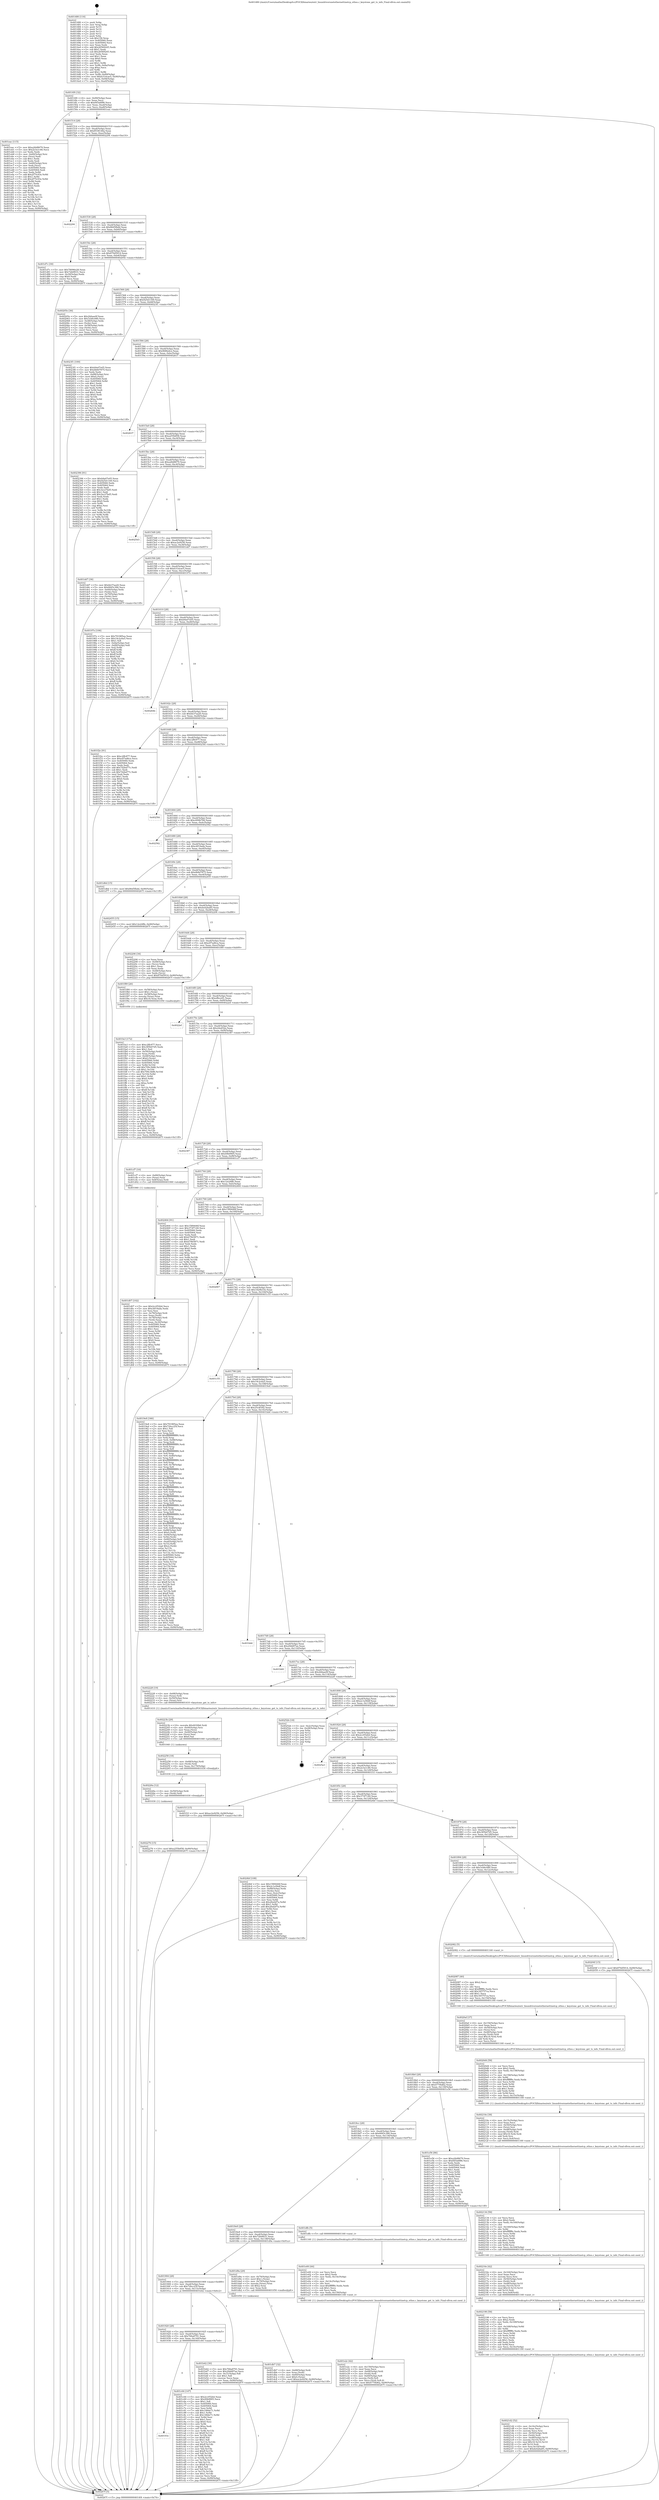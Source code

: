 digraph "0x401480" {
  label = "0x401480 (/mnt/c/Users/mathe/Desktop/tcc/POCII/binaries/extr_linuxdriversnetethernettinetcp_ethss.c_keystone_get_ts_info_Final-ollvm.out::main(0))"
  labelloc = "t"
  node[shape=record]

  Entry [label="",width=0.3,height=0.3,shape=circle,fillcolor=black,style=filled]
  "0x4014f4" [label="{
     0x4014f4 [32]\l
     | [instrs]\l
     &nbsp;&nbsp;0x4014f4 \<+6\>: mov -0x90(%rbp),%eax\l
     &nbsp;&nbsp;0x4014fa \<+2\>: mov %eax,%ecx\l
     &nbsp;&nbsp;0x4014fc \<+6\>: sub $0x845a6f86,%ecx\l
     &nbsp;&nbsp;0x401502 \<+6\>: mov %eax,-0xa4(%rbp)\l
     &nbsp;&nbsp;0x401508 \<+6\>: mov %ecx,-0xa8(%rbp)\l
     &nbsp;&nbsp;0x40150e \<+6\>: je 0000000000401eac \<main+0xa2c\>\l
  }"]
  "0x401eac" [label="{
     0x401eac [115]\l
     | [instrs]\l
     &nbsp;&nbsp;0x401eac \<+5\>: mov $0xa26d8679,%eax\l
     &nbsp;&nbsp;0x401eb1 \<+5\>: mov $0x2e3a1c46,%ecx\l
     &nbsp;&nbsp;0x401eb6 \<+2\>: xor %edx,%edx\l
     &nbsp;&nbsp;0x401eb8 \<+4\>: mov -0x60(%rbp),%rsi\l
     &nbsp;&nbsp;0x401ebc \<+2\>: mov (%rsi),%edi\l
     &nbsp;&nbsp;0x401ebe \<+3\>: sub $0x1,%edx\l
     &nbsp;&nbsp;0x401ec1 \<+2\>: sub %edx,%edi\l
     &nbsp;&nbsp;0x401ec3 \<+4\>: mov -0x60(%rbp),%rsi\l
     &nbsp;&nbsp;0x401ec7 \<+2\>: mov %edi,(%rsi)\l
     &nbsp;&nbsp;0x401ec9 \<+7\>: mov 0x405060,%edx\l
     &nbsp;&nbsp;0x401ed0 \<+7\>: mov 0x405064,%edi\l
     &nbsp;&nbsp;0x401ed7 \<+3\>: mov %edx,%r8d\l
     &nbsp;&nbsp;0x401eda \<+7\>: add $0x2f75c93e,%r8d\l
     &nbsp;&nbsp;0x401ee1 \<+4\>: sub $0x1,%r8d\l
     &nbsp;&nbsp;0x401ee5 \<+7\>: sub $0x2f75c93e,%r8d\l
     &nbsp;&nbsp;0x401eec \<+4\>: imul %r8d,%edx\l
     &nbsp;&nbsp;0x401ef0 \<+3\>: and $0x1,%edx\l
     &nbsp;&nbsp;0x401ef3 \<+3\>: cmp $0x0,%edx\l
     &nbsp;&nbsp;0x401ef6 \<+4\>: sete %r9b\l
     &nbsp;&nbsp;0x401efa \<+3\>: cmp $0xa,%edi\l
     &nbsp;&nbsp;0x401efd \<+4\>: setl %r10b\l
     &nbsp;&nbsp;0x401f01 \<+3\>: mov %r9b,%r11b\l
     &nbsp;&nbsp;0x401f04 \<+3\>: and %r10b,%r11b\l
     &nbsp;&nbsp;0x401f07 \<+3\>: xor %r10b,%r9b\l
     &nbsp;&nbsp;0x401f0a \<+3\>: or %r9b,%r11b\l
     &nbsp;&nbsp;0x401f0d \<+4\>: test $0x1,%r11b\l
     &nbsp;&nbsp;0x401f11 \<+3\>: cmovne %ecx,%eax\l
     &nbsp;&nbsp;0x401f14 \<+6\>: mov %eax,-0x90(%rbp)\l
     &nbsp;&nbsp;0x401f1a \<+5\>: jmp 000000000040267f \<main+0x11ff\>\l
  }"]
  "0x401514" [label="{
     0x401514 [28]\l
     | [instrs]\l
     &nbsp;&nbsp;0x401514 \<+5\>: jmp 0000000000401519 \<main+0x99\>\l
     &nbsp;&nbsp;0x401519 \<+6\>: mov -0xa4(%rbp),%eax\l
     &nbsp;&nbsp;0x40151f \<+5\>: sub $0x8538146a,%eax\l
     &nbsp;&nbsp;0x401524 \<+6\>: mov %eax,-0xac(%rbp)\l
     &nbsp;&nbsp;0x40152a \<+6\>: je 0000000000402294 \<main+0xe14\>\l
  }"]
  Exit [label="",width=0.3,height=0.3,shape=circle,fillcolor=black,style=filled,peripheries=2]
  "0x402294" [label="{
     0x402294\l
  }", style=dashed]
  "0x401530" [label="{
     0x401530 [28]\l
     | [instrs]\l
     &nbsp;&nbsp;0x401530 \<+5\>: jmp 0000000000401535 \<main+0xb5\>\l
     &nbsp;&nbsp;0x401535 \<+6\>: mov -0xa4(%rbp),%eax\l
     &nbsp;&nbsp;0x40153b \<+5\>: sub $0x86d5fbdd,%eax\l
     &nbsp;&nbsp;0x401540 \<+6\>: mov %eax,-0xb0(%rbp)\l
     &nbsp;&nbsp;0x401546 \<+6\>: je 0000000000401d7c \<main+0x8fc\>\l
  }"]
  "0x402276" [label="{
     0x402276 [15]\l
     | [instrs]\l
     &nbsp;&nbsp;0x402276 \<+10\>: movl $0xa255b858,-0x90(%rbp)\l
     &nbsp;&nbsp;0x402280 \<+5\>: jmp 000000000040267f \<main+0x11ff\>\l
  }"]
  "0x401d7c" [label="{
     0x401d7c [30]\l
     | [instrs]\l
     &nbsp;&nbsp;0x401d7c \<+5\>: mov $0x78096e28,%eax\l
     &nbsp;&nbsp;0x401d81 \<+5\>: mov $0x72b0f031,%ecx\l
     &nbsp;&nbsp;0x401d86 \<+3\>: mov -0x30(%rbp),%edx\l
     &nbsp;&nbsp;0x401d89 \<+3\>: cmp $0x0,%edx\l
     &nbsp;&nbsp;0x401d8c \<+3\>: cmove %ecx,%eax\l
     &nbsp;&nbsp;0x401d8f \<+6\>: mov %eax,-0x90(%rbp)\l
     &nbsp;&nbsp;0x401d95 \<+5\>: jmp 000000000040267f \<main+0x11ff\>\l
  }"]
  "0x40154c" [label="{
     0x40154c [28]\l
     | [instrs]\l
     &nbsp;&nbsp;0x40154c \<+5\>: jmp 0000000000401551 \<main+0xd1\>\l
     &nbsp;&nbsp;0x401551 \<+6\>: mov -0xa4(%rbp),%eax\l
     &nbsp;&nbsp;0x401557 \<+5\>: sub $0x870d5914,%eax\l
     &nbsp;&nbsp;0x40155c \<+6\>: mov %eax,-0xb4(%rbp)\l
     &nbsp;&nbsp;0x401562 \<+6\>: je 000000000040205e \<main+0xbde\>\l
  }"]
  "0x40226a" [label="{
     0x40226a [12]\l
     | [instrs]\l
     &nbsp;&nbsp;0x40226a \<+4\>: mov -0x50(%rbp),%rdi\l
     &nbsp;&nbsp;0x40226e \<+3\>: mov (%rdi),%rdi\l
     &nbsp;&nbsp;0x402271 \<+5\>: call 0000000000401030 \<free@plt\>\l
     | [calls]\l
     &nbsp;&nbsp;0x401030 \{1\} (unknown)\l
  }"]
  "0x40205e" [label="{
     0x40205e [36]\l
     | [instrs]\l
     &nbsp;&nbsp;0x40205e \<+5\>: mov $0x2bfaae0f,%eax\l
     &nbsp;&nbsp;0x402063 \<+5\>: mov $0x3cb6c080,%ecx\l
     &nbsp;&nbsp;0x402068 \<+4\>: mov -0x48(%rbp),%rdx\l
     &nbsp;&nbsp;0x40206c \<+2\>: mov (%rdx),%esi\l
     &nbsp;&nbsp;0x40206e \<+4\>: mov -0x58(%rbp),%rdx\l
     &nbsp;&nbsp;0x402072 \<+2\>: cmp (%rdx),%esi\l
     &nbsp;&nbsp;0x402074 \<+3\>: cmovl %ecx,%eax\l
     &nbsp;&nbsp;0x402077 \<+6\>: mov %eax,-0x90(%rbp)\l
     &nbsp;&nbsp;0x40207d \<+5\>: jmp 000000000040267f \<main+0x11ff\>\l
  }"]
  "0x401568" [label="{
     0x401568 [28]\l
     | [instrs]\l
     &nbsp;&nbsp;0x401568 \<+5\>: jmp 000000000040156d \<main+0xed\>\l
     &nbsp;&nbsp;0x40156d \<+6\>: mov -0xa4(%rbp),%eax\l
     &nbsp;&nbsp;0x401573 \<+5\>: sub $0x925d1169,%eax\l
     &nbsp;&nbsp;0x401578 \<+6\>: mov %eax,-0xb8(%rbp)\l
     &nbsp;&nbsp;0x40157e \<+6\>: je 00000000004023f1 \<main+0xf71\>\l
  }"]
  "0x402258" [label="{
     0x402258 [18]\l
     | [instrs]\l
     &nbsp;&nbsp;0x402258 \<+4\>: mov -0x68(%rbp),%rdi\l
     &nbsp;&nbsp;0x40225c \<+3\>: mov (%rdi),%rdi\l
     &nbsp;&nbsp;0x40225f \<+6\>: mov %eax,-0x170(%rbp)\l
     &nbsp;&nbsp;0x402265 \<+5\>: call 0000000000401030 \<free@plt\>\l
     | [calls]\l
     &nbsp;&nbsp;0x401030 \{1\} (unknown)\l
  }"]
  "0x4023f1" [label="{
     0x4023f1 [100]\l
     | [instrs]\l
     &nbsp;&nbsp;0x4023f1 \<+5\>: mov $0xb9a07e05,%eax\l
     &nbsp;&nbsp;0x4023f6 \<+5\>: mov $0xdb8d7875,%ecx\l
     &nbsp;&nbsp;0x4023fb \<+2\>: xor %edx,%edx\l
     &nbsp;&nbsp;0x4023fd \<+7\>: mov -0x88(%rbp),%rsi\l
     &nbsp;&nbsp;0x402404 \<+6\>: movl $0x0,(%rsi)\l
     &nbsp;&nbsp;0x40240a \<+7\>: mov 0x405060,%edi\l
     &nbsp;&nbsp;0x402411 \<+8\>: mov 0x405064,%r8d\l
     &nbsp;&nbsp;0x402419 \<+3\>: sub $0x1,%edx\l
     &nbsp;&nbsp;0x40241c \<+3\>: mov %edi,%r9d\l
     &nbsp;&nbsp;0x40241f \<+3\>: add %edx,%r9d\l
     &nbsp;&nbsp;0x402422 \<+4\>: imul %r9d,%edi\l
     &nbsp;&nbsp;0x402426 \<+3\>: and $0x1,%edi\l
     &nbsp;&nbsp;0x402429 \<+3\>: cmp $0x0,%edi\l
     &nbsp;&nbsp;0x40242c \<+4\>: sete %r10b\l
     &nbsp;&nbsp;0x402430 \<+4\>: cmp $0xa,%r8d\l
     &nbsp;&nbsp;0x402434 \<+4\>: setl %r11b\l
     &nbsp;&nbsp;0x402438 \<+3\>: mov %r10b,%bl\l
     &nbsp;&nbsp;0x40243b \<+3\>: and %r11b,%bl\l
     &nbsp;&nbsp;0x40243e \<+3\>: xor %r11b,%r10b\l
     &nbsp;&nbsp;0x402441 \<+3\>: or %r10b,%bl\l
     &nbsp;&nbsp;0x402444 \<+3\>: test $0x1,%bl\l
     &nbsp;&nbsp;0x402447 \<+3\>: cmovne %ecx,%eax\l
     &nbsp;&nbsp;0x40244a \<+6\>: mov %eax,-0x90(%rbp)\l
     &nbsp;&nbsp;0x402450 \<+5\>: jmp 000000000040267f \<main+0x11ff\>\l
  }"]
  "0x401584" [label="{
     0x401584 [28]\l
     | [instrs]\l
     &nbsp;&nbsp;0x401584 \<+5\>: jmp 0000000000401589 \<main+0x109\>\l
     &nbsp;&nbsp;0x401589 \<+6\>: mov -0xa4(%rbp),%eax\l
     &nbsp;&nbsp;0x40158f \<+5\>: sub $0x968fa4ce,%eax\l
     &nbsp;&nbsp;0x401594 \<+6\>: mov %eax,-0xbc(%rbp)\l
     &nbsp;&nbsp;0x40159a \<+6\>: je 0000000000402637 \<main+0x11b7\>\l
  }"]
  "0x40223b" [label="{
     0x40223b [29]\l
     | [instrs]\l
     &nbsp;&nbsp;0x40223b \<+10\>: movabs $0x4030b6,%rdi\l
     &nbsp;&nbsp;0x402245 \<+4\>: mov -0x40(%rbp),%rsi\l
     &nbsp;&nbsp;0x402249 \<+2\>: mov %eax,(%rsi)\l
     &nbsp;&nbsp;0x40224b \<+4\>: mov -0x40(%rbp),%rsi\l
     &nbsp;&nbsp;0x40224f \<+2\>: mov (%rsi),%esi\l
     &nbsp;&nbsp;0x402251 \<+2\>: mov $0x0,%al\l
     &nbsp;&nbsp;0x402253 \<+5\>: call 0000000000401040 \<printf@plt\>\l
     | [calls]\l
     &nbsp;&nbsp;0x401040 \{1\} (unknown)\l
  }"]
  "0x402637" [label="{
     0x402637\l
  }", style=dashed]
  "0x4015a0" [label="{
     0x4015a0 [28]\l
     | [instrs]\l
     &nbsp;&nbsp;0x4015a0 \<+5\>: jmp 00000000004015a5 \<main+0x125\>\l
     &nbsp;&nbsp;0x4015a5 \<+6\>: mov -0xa4(%rbp),%eax\l
     &nbsp;&nbsp;0x4015ab \<+5\>: sub $0xa255b858,%eax\l
     &nbsp;&nbsp;0x4015b0 \<+6\>: mov %eax,-0xc0(%rbp)\l
     &nbsp;&nbsp;0x4015b6 \<+6\>: je 0000000000402396 \<main+0xf16\>\l
  }"]
  "0x4021d2" [label="{
     0x4021d2 [52]\l
     | [instrs]\l
     &nbsp;&nbsp;0x4021d2 \<+6\>: mov -0x16c(%rbp),%ecx\l
     &nbsp;&nbsp;0x4021d8 \<+3\>: imul %eax,%ecx\l
     &nbsp;&nbsp;0x4021db \<+3\>: movslq %ecx,%rsi\l
     &nbsp;&nbsp;0x4021de \<+4\>: mov -0x50(%rbp),%rdi\l
     &nbsp;&nbsp;0x4021e2 \<+3\>: mov (%rdi),%rdi\l
     &nbsp;&nbsp;0x4021e5 \<+4\>: mov -0x48(%rbp),%r10\l
     &nbsp;&nbsp;0x4021e9 \<+3\>: movslq (%r10),%r10\l
     &nbsp;&nbsp;0x4021ec \<+4\>: imul $0x18,%r10,%r10\l
     &nbsp;&nbsp;0x4021f0 \<+3\>: add %r10,%rdi\l
     &nbsp;&nbsp;0x4021f3 \<+4\>: mov %rsi,0x10(%rdi)\l
     &nbsp;&nbsp;0x4021f7 \<+10\>: movl $0xde42ba85,-0x90(%rbp)\l
     &nbsp;&nbsp;0x402201 \<+5\>: jmp 000000000040267f \<main+0x11ff\>\l
  }"]
  "0x402396" [label="{
     0x402396 [91]\l
     | [instrs]\l
     &nbsp;&nbsp;0x402396 \<+5\>: mov $0xb9a07e05,%eax\l
     &nbsp;&nbsp;0x40239b \<+5\>: mov $0x925d1169,%ecx\l
     &nbsp;&nbsp;0x4023a0 \<+7\>: mov 0x405060,%edx\l
     &nbsp;&nbsp;0x4023a7 \<+7\>: mov 0x405064,%esi\l
     &nbsp;&nbsp;0x4023ae \<+2\>: mov %edx,%edi\l
     &nbsp;&nbsp;0x4023b0 \<+6\>: sub $0x3ec27bd5,%edi\l
     &nbsp;&nbsp;0x4023b6 \<+3\>: sub $0x1,%edi\l
     &nbsp;&nbsp;0x4023b9 \<+6\>: add $0x3ec27bd5,%edi\l
     &nbsp;&nbsp;0x4023bf \<+3\>: imul %edi,%edx\l
     &nbsp;&nbsp;0x4023c2 \<+3\>: and $0x1,%edx\l
     &nbsp;&nbsp;0x4023c5 \<+3\>: cmp $0x0,%edx\l
     &nbsp;&nbsp;0x4023c8 \<+4\>: sete %r8b\l
     &nbsp;&nbsp;0x4023cc \<+3\>: cmp $0xa,%esi\l
     &nbsp;&nbsp;0x4023cf \<+4\>: setl %r9b\l
     &nbsp;&nbsp;0x4023d3 \<+3\>: mov %r8b,%r10b\l
     &nbsp;&nbsp;0x4023d6 \<+3\>: and %r9b,%r10b\l
     &nbsp;&nbsp;0x4023d9 \<+3\>: xor %r9b,%r8b\l
     &nbsp;&nbsp;0x4023dc \<+3\>: or %r8b,%r10b\l
     &nbsp;&nbsp;0x4023df \<+4\>: test $0x1,%r10b\l
     &nbsp;&nbsp;0x4023e3 \<+3\>: cmovne %ecx,%eax\l
     &nbsp;&nbsp;0x4023e6 \<+6\>: mov %eax,-0x90(%rbp)\l
     &nbsp;&nbsp;0x4023ec \<+5\>: jmp 000000000040267f \<main+0x11ff\>\l
  }"]
  "0x4015bc" [label="{
     0x4015bc [28]\l
     | [instrs]\l
     &nbsp;&nbsp;0x4015bc \<+5\>: jmp 00000000004015c1 \<main+0x141\>\l
     &nbsp;&nbsp;0x4015c1 \<+6\>: mov -0xa4(%rbp),%eax\l
     &nbsp;&nbsp;0x4015c7 \<+5\>: sub $0xa26d8679,%eax\l
     &nbsp;&nbsp;0x4015cc \<+6\>: mov %eax,-0xc4(%rbp)\l
     &nbsp;&nbsp;0x4015d2 \<+6\>: je 00000000004025d3 \<main+0x1153\>\l
  }"]
  "0x402198" [label="{
     0x402198 [58]\l
     | [instrs]\l
     &nbsp;&nbsp;0x402198 \<+2\>: xor %ecx,%ecx\l
     &nbsp;&nbsp;0x40219a \<+5\>: mov $0x2,%edx\l
     &nbsp;&nbsp;0x40219f \<+6\>: mov %edx,-0x168(%rbp)\l
     &nbsp;&nbsp;0x4021a5 \<+1\>: cltd\l
     &nbsp;&nbsp;0x4021a6 \<+7\>: mov -0x168(%rbp),%r8d\l
     &nbsp;&nbsp;0x4021ad \<+3\>: idiv %r8d\l
     &nbsp;&nbsp;0x4021b0 \<+6\>: imul $0xfffffffe,%edx,%edx\l
     &nbsp;&nbsp;0x4021b6 \<+3\>: mov %ecx,%r9d\l
     &nbsp;&nbsp;0x4021b9 \<+3\>: sub %edx,%r9d\l
     &nbsp;&nbsp;0x4021bc \<+2\>: mov %ecx,%edx\l
     &nbsp;&nbsp;0x4021be \<+3\>: sub $0x1,%edx\l
     &nbsp;&nbsp;0x4021c1 \<+3\>: add %edx,%r9d\l
     &nbsp;&nbsp;0x4021c4 \<+3\>: sub %r9d,%ecx\l
     &nbsp;&nbsp;0x4021c7 \<+6\>: mov %ecx,-0x16c(%rbp)\l
     &nbsp;&nbsp;0x4021cd \<+5\>: call 0000000000401160 \<next_i\>\l
     | [calls]\l
     &nbsp;&nbsp;0x401160 \{1\} (/mnt/c/Users/mathe/Desktop/tcc/POCII/binaries/extr_linuxdriversnetethernettinetcp_ethss.c_keystone_get_ts_info_Final-ollvm.out::next_i)\l
  }"]
  "0x4025d3" [label="{
     0x4025d3\l
  }", style=dashed]
  "0x4015d8" [label="{
     0x4015d8 [28]\l
     | [instrs]\l
     &nbsp;&nbsp;0x4015d8 \<+5\>: jmp 00000000004015dd \<main+0x15d\>\l
     &nbsp;&nbsp;0x4015dd \<+6\>: mov -0xa4(%rbp),%eax\l
     &nbsp;&nbsp;0x4015e3 \<+5\>: sub $0xac2e9256,%eax\l
     &nbsp;&nbsp;0x4015e8 \<+6\>: mov %eax,-0xc8(%rbp)\l
     &nbsp;&nbsp;0x4015ee \<+6\>: je 0000000000401dd7 \<main+0x957\>\l
  }"]
  "0x40216e" [label="{
     0x40216e [42]\l
     | [instrs]\l
     &nbsp;&nbsp;0x40216e \<+6\>: mov -0x164(%rbp),%ecx\l
     &nbsp;&nbsp;0x402174 \<+3\>: imul %eax,%ecx\l
     &nbsp;&nbsp;0x402177 \<+3\>: movslq %ecx,%rsi\l
     &nbsp;&nbsp;0x40217a \<+4\>: mov -0x50(%rbp),%rdi\l
     &nbsp;&nbsp;0x40217e \<+3\>: mov (%rdi),%rdi\l
     &nbsp;&nbsp;0x402181 \<+4\>: mov -0x48(%rbp),%r10\l
     &nbsp;&nbsp;0x402185 \<+3\>: movslq (%r10),%r10\l
     &nbsp;&nbsp;0x402188 \<+4\>: imul $0x18,%r10,%r10\l
     &nbsp;&nbsp;0x40218c \<+3\>: add %r10,%rdi\l
     &nbsp;&nbsp;0x40218f \<+4\>: mov %rsi,0x8(%rdi)\l
     &nbsp;&nbsp;0x402193 \<+5\>: call 0000000000401160 \<next_i\>\l
     | [calls]\l
     &nbsp;&nbsp;0x401160 \{1\} (/mnt/c/Users/mathe/Desktop/tcc/POCII/binaries/extr_linuxdriversnetethernettinetcp_ethss.c_keystone_get_ts_info_Final-ollvm.out::next_i)\l
  }"]
  "0x401dd7" [label="{
     0x401dd7 [36]\l
     | [instrs]\l
     &nbsp;&nbsp;0x401dd7 \<+5\>: mov $0xbb37aa20,%eax\l
     &nbsp;&nbsp;0x401ddc \<+5\>: mov $0x6845c366,%ecx\l
     &nbsp;&nbsp;0x401de1 \<+4\>: mov -0x60(%rbp),%rdx\l
     &nbsp;&nbsp;0x401de5 \<+2\>: mov (%rdx),%esi\l
     &nbsp;&nbsp;0x401de7 \<+4\>: mov -0x70(%rbp),%rdx\l
     &nbsp;&nbsp;0x401deb \<+2\>: cmp (%rdx),%esi\l
     &nbsp;&nbsp;0x401ded \<+3\>: cmovl %ecx,%eax\l
     &nbsp;&nbsp;0x401df0 \<+6\>: mov %eax,-0x90(%rbp)\l
     &nbsp;&nbsp;0x401df6 \<+5\>: jmp 000000000040267f \<main+0x11ff\>\l
  }"]
  "0x4015f4" [label="{
     0x4015f4 [28]\l
     | [instrs]\l
     &nbsp;&nbsp;0x4015f4 \<+5\>: jmp 00000000004015f9 \<main+0x179\>\l
     &nbsp;&nbsp;0x4015f9 \<+6\>: mov -0xa4(%rbp),%eax\l
     &nbsp;&nbsp;0x4015ff \<+5\>: sub $0xb31dcae5,%eax\l
     &nbsp;&nbsp;0x401604 \<+6\>: mov %eax,-0xcc(%rbp)\l
     &nbsp;&nbsp;0x40160a \<+6\>: je 000000000040197e \<main+0x4fe\>\l
  }"]
  "0x402134" [label="{
     0x402134 [58]\l
     | [instrs]\l
     &nbsp;&nbsp;0x402134 \<+2\>: xor %ecx,%ecx\l
     &nbsp;&nbsp;0x402136 \<+5\>: mov $0x2,%edx\l
     &nbsp;&nbsp;0x40213b \<+6\>: mov %edx,-0x160(%rbp)\l
     &nbsp;&nbsp;0x402141 \<+1\>: cltd\l
     &nbsp;&nbsp;0x402142 \<+7\>: mov -0x160(%rbp),%r8d\l
     &nbsp;&nbsp;0x402149 \<+3\>: idiv %r8d\l
     &nbsp;&nbsp;0x40214c \<+6\>: imul $0xfffffffe,%edx,%edx\l
     &nbsp;&nbsp;0x402152 \<+3\>: mov %ecx,%r9d\l
     &nbsp;&nbsp;0x402155 \<+3\>: sub %edx,%r9d\l
     &nbsp;&nbsp;0x402158 \<+2\>: mov %ecx,%edx\l
     &nbsp;&nbsp;0x40215a \<+3\>: sub $0x1,%edx\l
     &nbsp;&nbsp;0x40215d \<+3\>: add %edx,%r9d\l
     &nbsp;&nbsp;0x402160 \<+3\>: sub %r9d,%ecx\l
     &nbsp;&nbsp;0x402163 \<+6\>: mov %ecx,-0x164(%rbp)\l
     &nbsp;&nbsp;0x402169 \<+5\>: call 0000000000401160 \<next_i\>\l
     | [calls]\l
     &nbsp;&nbsp;0x401160 \{1\} (/mnt/c/Users/mathe/Desktop/tcc/POCII/binaries/extr_linuxdriversnetethernettinetcp_ethss.c_keystone_get_ts_info_Final-ollvm.out::next_i)\l
  }"]
  "0x40197e" [label="{
     0x40197e [106]\l
     | [instrs]\l
     &nbsp;&nbsp;0x40197e \<+5\>: mov $0x791985ea,%eax\l
     &nbsp;&nbsp;0x401983 \<+5\>: mov $0x19c2c6a5,%ecx\l
     &nbsp;&nbsp;0x401988 \<+2\>: mov $0x1,%dl\l
     &nbsp;&nbsp;0x40198a \<+7\>: mov -0x8a(%rbp),%sil\l
     &nbsp;&nbsp;0x401991 \<+7\>: mov -0x89(%rbp),%dil\l
     &nbsp;&nbsp;0x401998 \<+3\>: mov %sil,%r8b\l
     &nbsp;&nbsp;0x40199b \<+4\>: xor $0xff,%r8b\l
     &nbsp;&nbsp;0x40199f \<+3\>: mov %dil,%r9b\l
     &nbsp;&nbsp;0x4019a2 \<+4\>: xor $0xff,%r9b\l
     &nbsp;&nbsp;0x4019a6 \<+3\>: xor $0x0,%dl\l
     &nbsp;&nbsp;0x4019a9 \<+3\>: mov %r8b,%r10b\l
     &nbsp;&nbsp;0x4019ac \<+4\>: and $0x0,%r10b\l
     &nbsp;&nbsp;0x4019b0 \<+3\>: and %dl,%sil\l
     &nbsp;&nbsp;0x4019b3 \<+3\>: mov %r9b,%r11b\l
     &nbsp;&nbsp;0x4019b6 \<+4\>: and $0x0,%r11b\l
     &nbsp;&nbsp;0x4019ba \<+3\>: and %dl,%dil\l
     &nbsp;&nbsp;0x4019bd \<+3\>: or %sil,%r10b\l
     &nbsp;&nbsp;0x4019c0 \<+3\>: or %dil,%r11b\l
     &nbsp;&nbsp;0x4019c3 \<+3\>: xor %r11b,%r10b\l
     &nbsp;&nbsp;0x4019c6 \<+3\>: or %r9b,%r8b\l
     &nbsp;&nbsp;0x4019c9 \<+4\>: xor $0xff,%r8b\l
     &nbsp;&nbsp;0x4019cd \<+3\>: or $0x0,%dl\l
     &nbsp;&nbsp;0x4019d0 \<+3\>: and %dl,%r8b\l
     &nbsp;&nbsp;0x4019d3 \<+3\>: or %r8b,%r10b\l
     &nbsp;&nbsp;0x4019d6 \<+4\>: test $0x1,%r10b\l
     &nbsp;&nbsp;0x4019da \<+3\>: cmovne %ecx,%eax\l
     &nbsp;&nbsp;0x4019dd \<+6\>: mov %eax,-0x90(%rbp)\l
     &nbsp;&nbsp;0x4019e3 \<+5\>: jmp 000000000040267f \<main+0x11ff\>\l
  }"]
  "0x401610" [label="{
     0x401610 [28]\l
     | [instrs]\l
     &nbsp;&nbsp;0x401610 \<+5\>: jmp 0000000000401615 \<main+0x195\>\l
     &nbsp;&nbsp;0x401615 \<+6\>: mov -0xa4(%rbp),%eax\l
     &nbsp;&nbsp;0x40161b \<+5\>: sub $0xb9a07e05,%eax\l
     &nbsp;&nbsp;0x401620 \<+6\>: mov %eax,-0xd0(%rbp)\l
     &nbsp;&nbsp;0x401626 \<+6\>: je 000000000040264b \<main+0x11cb\>\l
  }"]
  "0x40267f" [label="{
     0x40267f [5]\l
     | [instrs]\l
     &nbsp;&nbsp;0x40267f \<+5\>: jmp 00000000004014f4 \<main+0x74\>\l
  }"]
  "0x401480" [label="{
     0x401480 [116]\l
     | [instrs]\l
     &nbsp;&nbsp;0x401480 \<+1\>: push %rbp\l
     &nbsp;&nbsp;0x401481 \<+3\>: mov %rsp,%rbp\l
     &nbsp;&nbsp;0x401484 \<+2\>: push %r15\l
     &nbsp;&nbsp;0x401486 \<+2\>: push %r14\l
     &nbsp;&nbsp;0x401488 \<+2\>: push %r13\l
     &nbsp;&nbsp;0x40148a \<+2\>: push %r12\l
     &nbsp;&nbsp;0x40148c \<+1\>: push %rbx\l
     &nbsp;&nbsp;0x40148d \<+7\>: sub $0x158,%rsp\l
     &nbsp;&nbsp;0x401494 \<+7\>: mov 0x405060,%eax\l
     &nbsp;&nbsp;0x40149b \<+7\>: mov 0x405064,%ecx\l
     &nbsp;&nbsp;0x4014a2 \<+2\>: mov %eax,%edx\l
     &nbsp;&nbsp;0x4014a4 \<+6\>: add $0x26569245,%edx\l
     &nbsp;&nbsp;0x4014aa \<+3\>: sub $0x1,%edx\l
     &nbsp;&nbsp;0x4014ad \<+6\>: sub $0x26569245,%edx\l
     &nbsp;&nbsp;0x4014b3 \<+3\>: imul %edx,%eax\l
     &nbsp;&nbsp;0x4014b6 \<+3\>: and $0x1,%eax\l
     &nbsp;&nbsp;0x4014b9 \<+3\>: cmp $0x0,%eax\l
     &nbsp;&nbsp;0x4014bc \<+4\>: sete %r8b\l
     &nbsp;&nbsp;0x4014c0 \<+4\>: and $0x1,%r8b\l
     &nbsp;&nbsp;0x4014c4 \<+7\>: mov %r8b,-0x8a(%rbp)\l
     &nbsp;&nbsp;0x4014cb \<+3\>: cmp $0xa,%ecx\l
     &nbsp;&nbsp;0x4014ce \<+4\>: setl %r8b\l
     &nbsp;&nbsp;0x4014d2 \<+4\>: and $0x1,%r8b\l
     &nbsp;&nbsp;0x4014d6 \<+7\>: mov %r8b,-0x89(%rbp)\l
     &nbsp;&nbsp;0x4014dd \<+10\>: movl $0xb31dcae5,-0x90(%rbp)\l
     &nbsp;&nbsp;0x4014e7 \<+6\>: mov %edi,-0x94(%rbp)\l
     &nbsp;&nbsp;0x4014ed \<+7\>: mov %rsi,-0xa0(%rbp)\l
  }"]
  "0x40210e" [label="{
     0x40210e [38]\l
     | [instrs]\l
     &nbsp;&nbsp;0x40210e \<+6\>: mov -0x15c(%rbp),%ecx\l
     &nbsp;&nbsp;0x402114 \<+3\>: imul %eax,%ecx\l
     &nbsp;&nbsp;0x402117 \<+4\>: mov -0x50(%rbp),%rsi\l
     &nbsp;&nbsp;0x40211b \<+3\>: mov (%rsi),%rsi\l
     &nbsp;&nbsp;0x40211e \<+4\>: mov -0x48(%rbp),%rdi\l
     &nbsp;&nbsp;0x402122 \<+3\>: movslq (%rdi),%rdi\l
     &nbsp;&nbsp;0x402125 \<+4\>: imul $0x18,%rdi,%rdi\l
     &nbsp;&nbsp;0x402129 \<+3\>: add %rdi,%rsi\l
     &nbsp;&nbsp;0x40212c \<+3\>: mov %ecx,0x4(%rsi)\l
     &nbsp;&nbsp;0x40212f \<+5\>: call 0000000000401160 \<next_i\>\l
     | [calls]\l
     &nbsp;&nbsp;0x401160 \{1\} (/mnt/c/Users/mathe/Desktop/tcc/POCII/binaries/extr_linuxdriversnetethernettinetcp_ethss.c_keystone_get_ts_info_Final-ollvm.out::next_i)\l
  }"]
  "0x40264b" [label="{
     0x40264b\l
  }", style=dashed]
  "0x40162c" [label="{
     0x40162c [28]\l
     | [instrs]\l
     &nbsp;&nbsp;0x40162c \<+5\>: jmp 0000000000401631 \<main+0x1b1\>\l
     &nbsp;&nbsp;0x401631 \<+6\>: mov -0xa4(%rbp),%eax\l
     &nbsp;&nbsp;0x401637 \<+5\>: sub $0xbb37aa20,%eax\l
     &nbsp;&nbsp;0x40163c \<+6\>: mov %eax,-0xd4(%rbp)\l
     &nbsp;&nbsp;0x401642 \<+6\>: je 0000000000401f2e \<main+0xaae\>\l
  }"]
  "0x4020d4" [label="{
     0x4020d4 [58]\l
     | [instrs]\l
     &nbsp;&nbsp;0x4020d4 \<+2\>: xor %ecx,%ecx\l
     &nbsp;&nbsp;0x4020d6 \<+5\>: mov $0x2,%edx\l
     &nbsp;&nbsp;0x4020db \<+6\>: mov %edx,-0x158(%rbp)\l
     &nbsp;&nbsp;0x4020e1 \<+1\>: cltd\l
     &nbsp;&nbsp;0x4020e2 \<+7\>: mov -0x158(%rbp),%r8d\l
     &nbsp;&nbsp;0x4020e9 \<+3\>: idiv %r8d\l
     &nbsp;&nbsp;0x4020ec \<+6\>: imul $0xfffffffe,%edx,%edx\l
     &nbsp;&nbsp;0x4020f2 \<+3\>: mov %ecx,%r9d\l
     &nbsp;&nbsp;0x4020f5 \<+3\>: sub %edx,%r9d\l
     &nbsp;&nbsp;0x4020f8 \<+2\>: mov %ecx,%edx\l
     &nbsp;&nbsp;0x4020fa \<+3\>: sub $0x1,%edx\l
     &nbsp;&nbsp;0x4020fd \<+3\>: add %edx,%r9d\l
     &nbsp;&nbsp;0x402100 \<+3\>: sub %r9d,%ecx\l
     &nbsp;&nbsp;0x402103 \<+6\>: mov %ecx,-0x15c(%rbp)\l
     &nbsp;&nbsp;0x402109 \<+5\>: call 0000000000401160 \<next_i\>\l
     | [calls]\l
     &nbsp;&nbsp;0x401160 \{1\} (/mnt/c/Users/mathe/Desktop/tcc/POCII/binaries/extr_linuxdriversnetethernettinetcp_ethss.c_keystone_get_ts_info_Final-ollvm.out::next_i)\l
  }"]
  "0x401f2e" [label="{
     0x401f2e [91]\l
     | [instrs]\l
     &nbsp;&nbsp;0x401f2e \<+5\>: mov $0xc2ffc877,%eax\l
     &nbsp;&nbsp;0x401f33 \<+5\>: mov $0xe97ad6ca,%ecx\l
     &nbsp;&nbsp;0x401f38 \<+7\>: mov 0x405060,%edx\l
     &nbsp;&nbsp;0x401f3f \<+7\>: mov 0x405064,%esi\l
     &nbsp;&nbsp;0x401f46 \<+2\>: mov %edx,%edi\l
     &nbsp;&nbsp;0x401f48 \<+6\>: add $0x7d2bd77c,%edi\l
     &nbsp;&nbsp;0x401f4e \<+3\>: sub $0x1,%edi\l
     &nbsp;&nbsp;0x401f51 \<+6\>: sub $0x7d2bd77c,%edi\l
     &nbsp;&nbsp;0x401f57 \<+3\>: imul %edi,%edx\l
     &nbsp;&nbsp;0x401f5a \<+3\>: and $0x1,%edx\l
     &nbsp;&nbsp;0x401f5d \<+3\>: cmp $0x0,%edx\l
     &nbsp;&nbsp;0x401f60 \<+4\>: sete %r8b\l
     &nbsp;&nbsp;0x401f64 \<+3\>: cmp $0xa,%esi\l
     &nbsp;&nbsp;0x401f67 \<+4\>: setl %r9b\l
     &nbsp;&nbsp;0x401f6b \<+3\>: mov %r8b,%r10b\l
     &nbsp;&nbsp;0x401f6e \<+3\>: and %r9b,%r10b\l
     &nbsp;&nbsp;0x401f71 \<+3\>: xor %r9b,%r8b\l
     &nbsp;&nbsp;0x401f74 \<+3\>: or %r8b,%r10b\l
     &nbsp;&nbsp;0x401f77 \<+4\>: test $0x1,%r10b\l
     &nbsp;&nbsp;0x401f7b \<+3\>: cmovne %ecx,%eax\l
     &nbsp;&nbsp;0x401f7e \<+6\>: mov %eax,-0x90(%rbp)\l
     &nbsp;&nbsp;0x401f84 \<+5\>: jmp 000000000040267f \<main+0x11ff\>\l
  }"]
  "0x401648" [label="{
     0x401648 [28]\l
     | [instrs]\l
     &nbsp;&nbsp;0x401648 \<+5\>: jmp 000000000040164d \<main+0x1cd\>\l
     &nbsp;&nbsp;0x40164d \<+6\>: mov -0xa4(%rbp),%eax\l
     &nbsp;&nbsp;0x401653 \<+5\>: sub $0xc2ffc877,%eax\l
     &nbsp;&nbsp;0x401658 \<+6\>: mov %eax,-0xd8(%rbp)\l
     &nbsp;&nbsp;0x40165e \<+6\>: je 00000000004025fd \<main+0x117d\>\l
  }"]
  "0x4020af" [label="{
     0x4020af [37]\l
     | [instrs]\l
     &nbsp;&nbsp;0x4020af \<+6\>: mov -0x154(%rbp),%ecx\l
     &nbsp;&nbsp;0x4020b5 \<+3\>: imul %eax,%ecx\l
     &nbsp;&nbsp;0x4020b8 \<+4\>: mov -0x50(%rbp),%rsi\l
     &nbsp;&nbsp;0x4020bc \<+3\>: mov (%rsi),%rsi\l
     &nbsp;&nbsp;0x4020bf \<+4\>: mov -0x48(%rbp),%rdi\l
     &nbsp;&nbsp;0x4020c3 \<+3\>: movslq (%rdi),%rdi\l
     &nbsp;&nbsp;0x4020c6 \<+4\>: imul $0x18,%rdi,%rdi\l
     &nbsp;&nbsp;0x4020ca \<+3\>: add %rdi,%rsi\l
     &nbsp;&nbsp;0x4020cd \<+2\>: mov %ecx,(%rsi)\l
     &nbsp;&nbsp;0x4020cf \<+5\>: call 0000000000401160 \<next_i\>\l
     | [calls]\l
     &nbsp;&nbsp;0x401160 \{1\} (/mnt/c/Users/mathe/Desktop/tcc/POCII/binaries/extr_linuxdriversnetethernettinetcp_ethss.c_keystone_get_ts_info_Final-ollvm.out::next_i)\l
  }"]
  "0x4025fd" [label="{
     0x4025fd\l
  }", style=dashed]
  "0x401664" [label="{
     0x401664 [28]\l
     | [instrs]\l
     &nbsp;&nbsp;0x401664 \<+5\>: jmp 0000000000401669 \<main+0x1e9\>\l
     &nbsp;&nbsp;0x401669 \<+6\>: mov -0xa4(%rbp),%eax\l
     &nbsp;&nbsp;0x40166f \<+5\>: sub $0xc694b766,%eax\l
     &nbsp;&nbsp;0x401674 \<+6\>: mov %eax,-0xdc(%rbp)\l
     &nbsp;&nbsp;0x40167a \<+6\>: je 0000000000402582 \<main+0x1102\>\l
  }"]
  "0x402087" [label="{
     0x402087 [40]\l
     | [instrs]\l
     &nbsp;&nbsp;0x402087 \<+5\>: mov $0x2,%ecx\l
     &nbsp;&nbsp;0x40208c \<+1\>: cltd\l
     &nbsp;&nbsp;0x40208d \<+2\>: idiv %ecx\l
     &nbsp;&nbsp;0x40208f \<+6\>: imul $0xfffffffe,%edx,%ecx\l
     &nbsp;&nbsp;0x402095 \<+6\>: add $0x345757ca,%ecx\l
     &nbsp;&nbsp;0x40209b \<+3\>: add $0x1,%ecx\l
     &nbsp;&nbsp;0x40209e \<+6\>: sub $0x345757ca,%ecx\l
     &nbsp;&nbsp;0x4020a4 \<+6\>: mov %ecx,-0x154(%rbp)\l
     &nbsp;&nbsp;0x4020aa \<+5\>: call 0000000000401160 \<next_i\>\l
     | [calls]\l
     &nbsp;&nbsp;0x401160 \{1\} (/mnt/c/Users/mathe/Desktop/tcc/POCII/binaries/extr_linuxdriversnetethernettinetcp_ethss.c_keystone_get_ts_info_Final-ollvm.out::next_i)\l
  }"]
  "0x402582" [label="{
     0x402582\l
  }", style=dashed]
  "0x401680" [label="{
     0x401680 [28]\l
     | [instrs]\l
     &nbsp;&nbsp;0x401680 \<+5\>: jmp 0000000000401685 \<main+0x205\>\l
     &nbsp;&nbsp;0x401685 \<+6\>: mov -0xa4(%rbp),%eax\l
     &nbsp;&nbsp;0x40168b \<+5\>: sub $0xc6f19ada,%eax\l
     &nbsp;&nbsp;0x401690 \<+6\>: mov %eax,-0xe0(%rbp)\l
     &nbsp;&nbsp;0x401696 \<+6\>: je 0000000000401d6d \<main+0x8ed\>\l
  }"]
  "0x401fa3" [label="{
     0x401fa3 [172]\l
     | [instrs]\l
     &nbsp;&nbsp;0x401fa3 \<+5\>: mov $0xc2ffc877,%ecx\l
     &nbsp;&nbsp;0x401fa8 \<+5\>: mov $0x385b07d5,%edx\l
     &nbsp;&nbsp;0x401fad \<+3\>: mov $0x1,%sil\l
     &nbsp;&nbsp;0x401fb0 \<+4\>: mov -0x50(%rbp),%rdi\l
     &nbsp;&nbsp;0x401fb4 \<+3\>: mov %rax,(%rdi)\l
     &nbsp;&nbsp;0x401fb7 \<+4\>: mov -0x48(%rbp),%rax\l
     &nbsp;&nbsp;0x401fbb \<+6\>: movl $0x0,(%rax)\l
     &nbsp;&nbsp;0x401fc1 \<+8\>: mov 0x405060,%r8d\l
     &nbsp;&nbsp;0x401fc9 \<+8\>: mov 0x405064,%r9d\l
     &nbsp;&nbsp;0x401fd1 \<+3\>: mov %r8d,%r10d\l
     &nbsp;&nbsp;0x401fd4 \<+7\>: add $0x709c3b86,%r10d\l
     &nbsp;&nbsp;0x401fdb \<+4\>: sub $0x1,%r10d\l
     &nbsp;&nbsp;0x401fdf \<+7\>: sub $0x709c3b86,%r10d\l
     &nbsp;&nbsp;0x401fe6 \<+4\>: imul %r10d,%r8d\l
     &nbsp;&nbsp;0x401fea \<+4\>: and $0x1,%r8d\l
     &nbsp;&nbsp;0x401fee \<+4\>: cmp $0x0,%r8d\l
     &nbsp;&nbsp;0x401ff2 \<+4\>: sete %r11b\l
     &nbsp;&nbsp;0x401ff6 \<+4\>: cmp $0xa,%r9d\l
     &nbsp;&nbsp;0x401ffa \<+3\>: setl %bl\l
     &nbsp;&nbsp;0x401ffd \<+3\>: mov %r11b,%r14b\l
     &nbsp;&nbsp;0x402000 \<+4\>: xor $0xff,%r14b\l
     &nbsp;&nbsp;0x402004 \<+3\>: mov %bl,%r15b\l
     &nbsp;&nbsp;0x402007 \<+4\>: xor $0xff,%r15b\l
     &nbsp;&nbsp;0x40200b \<+4\>: xor $0x1,%sil\l
     &nbsp;&nbsp;0x40200f \<+3\>: mov %r14b,%r12b\l
     &nbsp;&nbsp;0x402012 \<+4\>: and $0xff,%r12b\l
     &nbsp;&nbsp;0x402016 \<+3\>: and %sil,%r11b\l
     &nbsp;&nbsp;0x402019 \<+3\>: mov %r15b,%r13b\l
     &nbsp;&nbsp;0x40201c \<+4\>: and $0xff,%r13b\l
     &nbsp;&nbsp;0x402020 \<+3\>: and %sil,%bl\l
     &nbsp;&nbsp;0x402023 \<+3\>: or %r11b,%r12b\l
     &nbsp;&nbsp;0x402026 \<+3\>: or %bl,%r13b\l
     &nbsp;&nbsp;0x402029 \<+3\>: xor %r13b,%r12b\l
     &nbsp;&nbsp;0x40202c \<+3\>: or %r15b,%r14b\l
     &nbsp;&nbsp;0x40202f \<+4\>: xor $0xff,%r14b\l
     &nbsp;&nbsp;0x402033 \<+4\>: or $0x1,%sil\l
     &nbsp;&nbsp;0x402037 \<+3\>: and %sil,%r14b\l
     &nbsp;&nbsp;0x40203a \<+3\>: or %r14b,%r12b\l
     &nbsp;&nbsp;0x40203d \<+4\>: test $0x1,%r12b\l
     &nbsp;&nbsp;0x402041 \<+3\>: cmovne %edx,%ecx\l
     &nbsp;&nbsp;0x402044 \<+6\>: mov %ecx,-0x90(%rbp)\l
     &nbsp;&nbsp;0x40204a \<+5\>: jmp 000000000040267f \<main+0x11ff\>\l
  }"]
  "0x401d6d" [label="{
     0x401d6d [15]\l
     | [instrs]\l
     &nbsp;&nbsp;0x401d6d \<+10\>: movl $0x86d5fbdd,-0x90(%rbp)\l
     &nbsp;&nbsp;0x401d77 \<+5\>: jmp 000000000040267f \<main+0x11ff\>\l
  }"]
  "0x40169c" [label="{
     0x40169c [28]\l
     | [instrs]\l
     &nbsp;&nbsp;0x40169c \<+5\>: jmp 00000000004016a1 \<main+0x221\>\l
     &nbsp;&nbsp;0x4016a1 \<+6\>: mov -0xa4(%rbp),%eax\l
     &nbsp;&nbsp;0x4016a7 \<+5\>: sub $0xdb8d7875,%eax\l
     &nbsp;&nbsp;0x4016ac \<+6\>: mov %eax,-0xe4(%rbp)\l
     &nbsp;&nbsp;0x4016b2 \<+6\>: je 0000000000402455 \<main+0xfd5\>\l
  }"]
  "0x401e2c" [label="{
     0x401e2c [42]\l
     | [instrs]\l
     &nbsp;&nbsp;0x401e2c \<+6\>: mov -0x150(%rbp),%ecx\l
     &nbsp;&nbsp;0x401e32 \<+3\>: imul %eax,%ecx\l
     &nbsp;&nbsp;0x401e35 \<+4\>: mov -0x68(%rbp),%rdi\l
     &nbsp;&nbsp;0x401e39 \<+3\>: mov (%rdi),%rdi\l
     &nbsp;&nbsp;0x401e3c \<+4\>: mov -0x60(%rbp),%r8\l
     &nbsp;&nbsp;0x401e40 \<+3\>: movslq (%r8),%r8\l
     &nbsp;&nbsp;0x401e43 \<+4\>: mov %ecx,(%rdi,%r8,4)\l
     &nbsp;&nbsp;0x401e47 \<+10\>: movl $0x477f4d62,-0x90(%rbp)\l
     &nbsp;&nbsp;0x401e51 \<+5\>: jmp 000000000040267f \<main+0x11ff\>\l
  }"]
  "0x402455" [label="{
     0x402455 [15]\l
     | [instrs]\l
     &nbsp;&nbsp;0x402455 \<+10\>: movl $0x12e24ffe,-0x90(%rbp)\l
     &nbsp;&nbsp;0x40245f \<+5\>: jmp 000000000040267f \<main+0x11ff\>\l
  }"]
  "0x4016b8" [label="{
     0x4016b8 [28]\l
     | [instrs]\l
     &nbsp;&nbsp;0x4016b8 \<+5\>: jmp 00000000004016bd \<main+0x23d\>\l
     &nbsp;&nbsp;0x4016bd \<+6\>: mov -0xa4(%rbp),%eax\l
     &nbsp;&nbsp;0x4016c3 \<+5\>: sub $0xde42ba85,%eax\l
     &nbsp;&nbsp;0x4016c8 \<+6\>: mov %eax,-0xe8(%rbp)\l
     &nbsp;&nbsp;0x4016ce \<+6\>: je 0000000000402206 \<main+0xd86\>\l
  }"]
  "0x401e00" [label="{
     0x401e00 [44]\l
     | [instrs]\l
     &nbsp;&nbsp;0x401e00 \<+2\>: xor %ecx,%ecx\l
     &nbsp;&nbsp;0x401e02 \<+5\>: mov $0x2,%edx\l
     &nbsp;&nbsp;0x401e07 \<+6\>: mov %edx,-0x14c(%rbp)\l
     &nbsp;&nbsp;0x401e0d \<+1\>: cltd\l
     &nbsp;&nbsp;0x401e0e \<+6\>: mov -0x14c(%rbp),%esi\l
     &nbsp;&nbsp;0x401e14 \<+2\>: idiv %esi\l
     &nbsp;&nbsp;0x401e16 \<+6\>: imul $0xfffffffe,%edx,%edx\l
     &nbsp;&nbsp;0x401e1c \<+3\>: sub $0x1,%ecx\l
     &nbsp;&nbsp;0x401e1f \<+2\>: sub %ecx,%edx\l
     &nbsp;&nbsp;0x401e21 \<+6\>: mov %edx,-0x150(%rbp)\l
     &nbsp;&nbsp;0x401e27 \<+5\>: call 0000000000401160 \<next_i\>\l
     | [calls]\l
     &nbsp;&nbsp;0x401160 \{1\} (/mnt/c/Users/mathe/Desktop/tcc/POCII/binaries/extr_linuxdriversnetethernettinetcp_ethss.c_keystone_get_ts_info_Final-ollvm.out::next_i)\l
  }"]
  "0x402206" [label="{
     0x402206 [34]\l
     | [instrs]\l
     &nbsp;&nbsp;0x402206 \<+2\>: xor %eax,%eax\l
     &nbsp;&nbsp;0x402208 \<+4\>: mov -0x48(%rbp),%rcx\l
     &nbsp;&nbsp;0x40220c \<+2\>: mov (%rcx),%edx\l
     &nbsp;&nbsp;0x40220e \<+3\>: sub $0x1,%eax\l
     &nbsp;&nbsp;0x402211 \<+2\>: sub %eax,%edx\l
     &nbsp;&nbsp;0x402213 \<+4\>: mov -0x48(%rbp),%rcx\l
     &nbsp;&nbsp;0x402217 \<+2\>: mov %edx,(%rcx)\l
     &nbsp;&nbsp;0x402219 \<+10\>: movl $0x870d5914,-0x90(%rbp)\l
     &nbsp;&nbsp;0x402223 \<+5\>: jmp 000000000040267f \<main+0x11ff\>\l
  }"]
  "0x4016d4" [label="{
     0x4016d4 [28]\l
     | [instrs]\l
     &nbsp;&nbsp;0x4016d4 \<+5\>: jmp 00000000004016d9 \<main+0x259\>\l
     &nbsp;&nbsp;0x4016d9 \<+6\>: mov -0xa4(%rbp),%eax\l
     &nbsp;&nbsp;0x4016df \<+5\>: sub $0xe97ad6ca,%eax\l
     &nbsp;&nbsp;0x4016e4 \<+6\>: mov %eax,-0xec(%rbp)\l
     &nbsp;&nbsp;0x4016ea \<+6\>: je 0000000000401f89 \<main+0xb09\>\l
  }"]
  "0x401db7" [label="{
     0x401db7 [32]\l
     | [instrs]\l
     &nbsp;&nbsp;0x401db7 \<+4\>: mov -0x68(%rbp),%rdi\l
     &nbsp;&nbsp;0x401dbb \<+3\>: mov %rax,(%rdi)\l
     &nbsp;&nbsp;0x401dbe \<+4\>: mov -0x60(%rbp),%rax\l
     &nbsp;&nbsp;0x401dc2 \<+6\>: movl $0x0,(%rax)\l
     &nbsp;&nbsp;0x401dc8 \<+10\>: movl $0xac2e9256,-0x90(%rbp)\l
     &nbsp;&nbsp;0x401dd2 \<+5\>: jmp 000000000040267f \<main+0x11ff\>\l
  }"]
  "0x401f89" [label="{
     0x401f89 [26]\l
     | [instrs]\l
     &nbsp;&nbsp;0x401f89 \<+4\>: mov -0x58(%rbp),%rax\l
     &nbsp;&nbsp;0x401f8d \<+6\>: movl $0x1,(%rax)\l
     &nbsp;&nbsp;0x401f93 \<+4\>: mov -0x58(%rbp),%rax\l
     &nbsp;&nbsp;0x401f97 \<+3\>: movslq (%rax),%rax\l
     &nbsp;&nbsp;0x401f9a \<+4\>: imul $0x18,%rax,%rdi\l
     &nbsp;&nbsp;0x401f9e \<+5\>: call 0000000000401050 \<malloc@plt\>\l
     | [calls]\l
     &nbsp;&nbsp;0x401050 \{1\} (unknown)\l
  }"]
  "0x4016f0" [label="{
     0x4016f0 [28]\l
     | [instrs]\l
     &nbsp;&nbsp;0x4016f0 \<+5\>: jmp 00000000004016f5 \<main+0x275\>\l
     &nbsp;&nbsp;0x4016f5 \<+6\>: mov -0xa4(%rbp),%eax\l
     &nbsp;&nbsp;0x4016fb \<+5\>: sub $0xeffece91,%eax\l
     &nbsp;&nbsp;0x401700 \<+6\>: mov %eax,-0xf0(%rbp)\l
     &nbsp;&nbsp;0x401706 \<+6\>: je 00000000004022ef \<main+0xe6f\>\l
  }"]
  "0x401d07" [label="{
     0x401d07 [102]\l
     | [instrs]\l
     &nbsp;&nbsp;0x401d07 \<+5\>: mov $0x2cc052b4,%ecx\l
     &nbsp;&nbsp;0x401d0c \<+5\>: mov $0xc6f19ada,%edx\l
     &nbsp;&nbsp;0x401d11 \<+2\>: xor %esi,%esi\l
     &nbsp;&nbsp;0x401d13 \<+4\>: mov -0x78(%rbp),%rdi\l
     &nbsp;&nbsp;0x401d17 \<+2\>: mov %eax,(%rdi)\l
     &nbsp;&nbsp;0x401d19 \<+4\>: mov -0x78(%rbp),%rdi\l
     &nbsp;&nbsp;0x401d1d \<+2\>: mov (%rdi),%eax\l
     &nbsp;&nbsp;0x401d1f \<+3\>: mov %eax,-0x30(%rbp)\l
     &nbsp;&nbsp;0x401d22 \<+7\>: mov 0x405060,%eax\l
     &nbsp;&nbsp;0x401d29 \<+8\>: mov 0x405064,%r8d\l
     &nbsp;&nbsp;0x401d31 \<+3\>: sub $0x1,%esi\l
     &nbsp;&nbsp;0x401d34 \<+3\>: mov %eax,%r9d\l
     &nbsp;&nbsp;0x401d37 \<+3\>: add %esi,%r9d\l
     &nbsp;&nbsp;0x401d3a \<+4\>: imul %r9d,%eax\l
     &nbsp;&nbsp;0x401d3e \<+3\>: and $0x1,%eax\l
     &nbsp;&nbsp;0x401d41 \<+3\>: cmp $0x0,%eax\l
     &nbsp;&nbsp;0x401d44 \<+4\>: sete %r10b\l
     &nbsp;&nbsp;0x401d48 \<+4\>: cmp $0xa,%r8d\l
     &nbsp;&nbsp;0x401d4c \<+4\>: setl %r11b\l
     &nbsp;&nbsp;0x401d50 \<+3\>: mov %r10b,%bl\l
     &nbsp;&nbsp;0x401d53 \<+3\>: and %r11b,%bl\l
     &nbsp;&nbsp;0x401d56 \<+3\>: xor %r11b,%r10b\l
     &nbsp;&nbsp;0x401d59 \<+3\>: or %r10b,%bl\l
     &nbsp;&nbsp;0x401d5c \<+3\>: test $0x1,%bl\l
     &nbsp;&nbsp;0x401d5f \<+3\>: cmovne %edx,%ecx\l
     &nbsp;&nbsp;0x401d62 \<+6\>: mov %ecx,-0x90(%rbp)\l
     &nbsp;&nbsp;0x401d68 \<+5\>: jmp 000000000040267f \<main+0x11ff\>\l
  }"]
  "0x4022ef" [label="{
     0x4022ef\l
  }", style=dashed]
  "0x40170c" [label="{
     0x40170c [28]\l
     | [instrs]\l
     &nbsp;&nbsp;0x40170c \<+5\>: jmp 0000000000401711 \<main+0x291\>\l
     &nbsp;&nbsp;0x401711 \<+6\>: mov -0xa4(%rbp),%eax\l
     &nbsp;&nbsp;0x401717 \<+5\>: sub $0x24a452a,%eax\l
     &nbsp;&nbsp;0x40171c \<+6\>: mov %eax,-0xf4(%rbp)\l
     &nbsp;&nbsp;0x401722 \<+6\>: je 0000000000402387 \<main+0xf07\>\l
  }"]
  "0x40193c" [label="{
     0x40193c\l
  }", style=dashed]
  "0x402387" [label="{
     0x402387\l
  }", style=dashed]
  "0x401728" [label="{
     0x401728 [28]\l
     | [instrs]\l
     &nbsp;&nbsp;0x401728 \<+5\>: jmp 000000000040172d \<main+0x2ad\>\l
     &nbsp;&nbsp;0x40172d \<+6\>: mov -0xa4(%rbp),%eax\l
     &nbsp;&nbsp;0x401733 \<+5\>: sub $0x49b9905,%eax\l
     &nbsp;&nbsp;0x401738 \<+6\>: mov %eax,-0xf8(%rbp)\l
     &nbsp;&nbsp;0x40173e \<+6\>: je 0000000000401cf7 \<main+0x877\>\l
  }"]
  "0x401c64" [label="{
     0x401c64 [147]\l
     | [instrs]\l
     &nbsp;&nbsp;0x401c64 \<+5\>: mov $0x2cc052b4,%eax\l
     &nbsp;&nbsp;0x401c69 \<+5\>: mov $0x49b9905,%ecx\l
     &nbsp;&nbsp;0x401c6e \<+2\>: mov $0x1,%dl\l
     &nbsp;&nbsp;0x401c70 \<+7\>: mov 0x405060,%esi\l
     &nbsp;&nbsp;0x401c77 \<+7\>: mov 0x405064,%edi\l
     &nbsp;&nbsp;0x401c7e \<+3\>: mov %esi,%r8d\l
     &nbsp;&nbsp;0x401c81 \<+7\>: add $0x148de71,%r8d\l
     &nbsp;&nbsp;0x401c88 \<+4\>: sub $0x1,%r8d\l
     &nbsp;&nbsp;0x401c8c \<+7\>: sub $0x148de71,%r8d\l
     &nbsp;&nbsp;0x401c93 \<+4\>: imul %r8d,%esi\l
     &nbsp;&nbsp;0x401c97 \<+3\>: and $0x1,%esi\l
     &nbsp;&nbsp;0x401c9a \<+3\>: cmp $0x0,%esi\l
     &nbsp;&nbsp;0x401c9d \<+4\>: sete %r9b\l
     &nbsp;&nbsp;0x401ca1 \<+3\>: cmp $0xa,%edi\l
     &nbsp;&nbsp;0x401ca4 \<+4\>: setl %r10b\l
     &nbsp;&nbsp;0x401ca8 \<+3\>: mov %r9b,%r11b\l
     &nbsp;&nbsp;0x401cab \<+4\>: xor $0xff,%r11b\l
     &nbsp;&nbsp;0x401caf \<+3\>: mov %r10b,%bl\l
     &nbsp;&nbsp;0x401cb2 \<+3\>: xor $0xff,%bl\l
     &nbsp;&nbsp;0x401cb5 \<+3\>: xor $0x1,%dl\l
     &nbsp;&nbsp;0x401cb8 \<+3\>: mov %r11b,%r14b\l
     &nbsp;&nbsp;0x401cbb \<+4\>: and $0xff,%r14b\l
     &nbsp;&nbsp;0x401cbf \<+3\>: and %dl,%r9b\l
     &nbsp;&nbsp;0x401cc2 \<+3\>: mov %bl,%r15b\l
     &nbsp;&nbsp;0x401cc5 \<+4\>: and $0xff,%r15b\l
     &nbsp;&nbsp;0x401cc9 \<+3\>: and %dl,%r10b\l
     &nbsp;&nbsp;0x401ccc \<+3\>: or %r9b,%r14b\l
     &nbsp;&nbsp;0x401ccf \<+3\>: or %r10b,%r15b\l
     &nbsp;&nbsp;0x401cd2 \<+3\>: xor %r15b,%r14b\l
     &nbsp;&nbsp;0x401cd5 \<+3\>: or %bl,%r11b\l
     &nbsp;&nbsp;0x401cd8 \<+4\>: xor $0xff,%r11b\l
     &nbsp;&nbsp;0x401cdc \<+3\>: or $0x1,%dl\l
     &nbsp;&nbsp;0x401cdf \<+3\>: and %dl,%r11b\l
     &nbsp;&nbsp;0x401ce2 \<+3\>: or %r11b,%r14b\l
     &nbsp;&nbsp;0x401ce5 \<+4\>: test $0x1,%r14b\l
     &nbsp;&nbsp;0x401ce9 \<+3\>: cmovne %ecx,%eax\l
     &nbsp;&nbsp;0x401cec \<+6\>: mov %eax,-0x90(%rbp)\l
     &nbsp;&nbsp;0x401cf2 \<+5\>: jmp 000000000040267f \<main+0x11ff\>\l
  }"]
  "0x401cf7" [label="{
     0x401cf7 [16]\l
     | [instrs]\l
     &nbsp;&nbsp;0x401cf7 \<+4\>: mov -0x80(%rbp),%rax\l
     &nbsp;&nbsp;0x401cfb \<+3\>: mov (%rax),%rax\l
     &nbsp;&nbsp;0x401cfe \<+4\>: mov 0x8(%rax),%rdi\l
     &nbsp;&nbsp;0x401d02 \<+5\>: call 0000000000401060 \<atoi@plt\>\l
     | [calls]\l
     &nbsp;&nbsp;0x401060 \{1\} (unknown)\l
  }"]
  "0x401744" [label="{
     0x401744 [28]\l
     | [instrs]\l
     &nbsp;&nbsp;0x401744 \<+5\>: jmp 0000000000401749 \<main+0x2c9\>\l
     &nbsp;&nbsp;0x401749 \<+6\>: mov -0xa4(%rbp),%eax\l
     &nbsp;&nbsp;0x40174f \<+5\>: sub $0x12e24ffe,%eax\l
     &nbsp;&nbsp;0x401754 \<+6\>: mov %eax,-0xfc(%rbp)\l
     &nbsp;&nbsp;0x40175a \<+6\>: je 0000000000402464 \<main+0xfe4\>\l
  }"]
  "0x401920" [label="{
     0x401920 [28]\l
     | [instrs]\l
     &nbsp;&nbsp;0x401920 \<+5\>: jmp 0000000000401925 \<main+0x4a5\>\l
     &nbsp;&nbsp;0x401925 \<+6\>: mov -0xa4(%rbp),%eax\l
     &nbsp;&nbsp;0x40192b \<+5\>: sub $0x766a8791,%eax\l
     &nbsp;&nbsp;0x401930 \<+6\>: mov %eax,-0x140(%rbp)\l
     &nbsp;&nbsp;0x401936 \<+6\>: je 0000000000401c64 \<main+0x7e4\>\l
  }"]
  "0x402464" [label="{
     0x402464 [91]\l
     | [instrs]\l
     &nbsp;&nbsp;0x402464 \<+5\>: mov $0x1589446f,%eax\l
     &nbsp;&nbsp;0x402469 \<+5\>: mov $0x373f7140,%ecx\l
     &nbsp;&nbsp;0x40246e \<+7\>: mov 0x405060,%edx\l
     &nbsp;&nbsp;0x402475 \<+7\>: mov 0x405064,%esi\l
     &nbsp;&nbsp;0x40247c \<+2\>: mov %edx,%edi\l
     &nbsp;&nbsp;0x40247e \<+6\>: add $0xb79b5871,%edi\l
     &nbsp;&nbsp;0x402484 \<+3\>: sub $0x1,%edi\l
     &nbsp;&nbsp;0x402487 \<+6\>: sub $0xb79b5871,%edi\l
     &nbsp;&nbsp;0x40248d \<+3\>: imul %edi,%edx\l
     &nbsp;&nbsp;0x402490 \<+3\>: and $0x1,%edx\l
     &nbsp;&nbsp;0x402493 \<+3\>: cmp $0x0,%edx\l
     &nbsp;&nbsp;0x402496 \<+4\>: sete %r8b\l
     &nbsp;&nbsp;0x40249a \<+3\>: cmp $0xa,%esi\l
     &nbsp;&nbsp;0x40249d \<+4\>: setl %r9b\l
     &nbsp;&nbsp;0x4024a1 \<+3\>: mov %r8b,%r10b\l
     &nbsp;&nbsp;0x4024a4 \<+3\>: and %r9b,%r10b\l
     &nbsp;&nbsp;0x4024a7 \<+3\>: xor %r9b,%r8b\l
     &nbsp;&nbsp;0x4024aa \<+3\>: or %r8b,%r10b\l
     &nbsp;&nbsp;0x4024ad \<+4\>: test $0x1,%r10b\l
     &nbsp;&nbsp;0x4024b1 \<+3\>: cmovne %ecx,%eax\l
     &nbsp;&nbsp;0x4024b4 \<+6\>: mov %eax,-0x90(%rbp)\l
     &nbsp;&nbsp;0x4024ba \<+5\>: jmp 000000000040267f \<main+0x11ff\>\l
  }"]
  "0x401760" [label="{
     0x401760 [28]\l
     | [instrs]\l
     &nbsp;&nbsp;0x401760 \<+5\>: jmp 0000000000401765 \<main+0x2e5\>\l
     &nbsp;&nbsp;0x401765 \<+6\>: mov -0xa4(%rbp),%eax\l
     &nbsp;&nbsp;0x40176b \<+5\>: sub $0x1589446f,%eax\l
     &nbsp;&nbsp;0x401770 \<+6\>: mov %eax,-0x100(%rbp)\l
     &nbsp;&nbsp;0x401776 \<+6\>: je 0000000000402667 \<main+0x11e7\>\l
  }"]
  "0x401b42" [label="{
     0x401b42 [30]\l
     | [instrs]\l
     &nbsp;&nbsp;0x401b42 \<+5\>: mov $0x766a8791,%eax\l
     &nbsp;&nbsp;0x401b47 \<+5\>: mov $0x29dd97ae,%ecx\l
     &nbsp;&nbsp;0x401b4c \<+3\>: mov -0x31(%rbp),%dl\l
     &nbsp;&nbsp;0x401b4f \<+3\>: test $0x1,%dl\l
     &nbsp;&nbsp;0x401b52 \<+3\>: cmovne %ecx,%eax\l
     &nbsp;&nbsp;0x401b55 \<+6\>: mov %eax,-0x90(%rbp)\l
     &nbsp;&nbsp;0x401b5b \<+5\>: jmp 000000000040267f \<main+0x11ff\>\l
  }"]
  "0x402667" [label="{
     0x402667\l
  }", style=dashed]
  "0x40177c" [label="{
     0x40177c [28]\l
     | [instrs]\l
     &nbsp;&nbsp;0x40177c \<+5\>: jmp 0000000000401781 \<main+0x301\>\l
     &nbsp;&nbsp;0x401781 \<+6\>: mov -0xa4(%rbp),%eax\l
     &nbsp;&nbsp;0x401787 \<+5\>: sub $0x1829b33e,%eax\l
     &nbsp;&nbsp;0x40178c \<+6\>: mov %eax,-0x104(%rbp)\l
     &nbsp;&nbsp;0x401792 \<+6\>: je 0000000000401c55 \<main+0x7d5\>\l
  }"]
  "0x401904" [label="{
     0x401904 [28]\l
     | [instrs]\l
     &nbsp;&nbsp;0x401904 \<+5\>: jmp 0000000000401909 \<main+0x489\>\l
     &nbsp;&nbsp;0x401909 \<+6\>: mov -0xa4(%rbp),%eax\l
     &nbsp;&nbsp;0x40190f \<+5\>: sub $0x72bcc25f,%eax\l
     &nbsp;&nbsp;0x401914 \<+6\>: mov %eax,-0x13c(%rbp)\l
     &nbsp;&nbsp;0x40191a \<+6\>: je 0000000000401b42 \<main+0x6c2\>\l
  }"]
  "0x401c55" [label="{
     0x401c55\l
  }", style=dashed]
  "0x401798" [label="{
     0x401798 [28]\l
     | [instrs]\l
     &nbsp;&nbsp;0x401798 \<+5\>: jmp 000000000040179d \<main+0x31d\>\l
     &nbsp;&nbsp;0x40179d \<+6\>: mov -0xa4(%rbp),%eax\l
     &nbsp;&nbsp;0x4017a3 \<+5\>: sub $0x19c2c6a5,%eax\l
     &nbsp;&nbsp;0x4017a8 \<+6\>: mov %eax,-0x108(%rbp)\l
     &nbsp;&nbsp;0x4017ae \<+6\>: je 00000000004019e8 \<main+0x568\>\l
  }"]
  "0x401d9a" [label="{
     0x401d9a [29]\l
     | [instrs]\l
     &nbsp;&nbsp;0x401d9a \<+4\>: mov -0x70(%rbp),%rax\l
     &nbsp;&nbsp;0x401d9e \<+6\>: movl $0x1,(%rax)\l
     &nbsp;&nbsp;0x401da4 \<+4\>: mov -0x70(%rbp),%rax\l
     &nbsp;&nbsp;0x401da8 \<+3\>: movslq (%rax),%rax\l
     &nbsp;&nbsp;0x401dab \<+4\>: shl $0x2,%rax\l
     &nbsp;&nbsp;0x401daf \<+3\>: mov %rax,%rdi\l
     &nbsp;&nbsp;0x401db2 \<+5\>: call 0000000000401050 \<malloc@plt\>\l
     | [calls]\l
     &nbsp;&nbsp;0x401050 \{1\} (unknown)\l
  }"]
  "0x4019e8" [label="{
     0x4019e8 [346]\l
     | [instrs]\l
     &nbsp;&nbsp;0x4019e8 \<+5\>: mov $0x791985ea,%eax\l
     &nbsp;&nbsp;0x4019ed \<+5\>: mov $0x72bcc25f,%ecx\l
     &nbsp;&nbsp;0x4019f2 \<+2\>: mov $0x1,%dl\l
     &nbsp;&nbsp;0x4019f4 \<+2\>: xor %esi,%esi\l
     &nbsp;&nbsp;0x4019f6 \<+3\>: mov %rsp,%rdi\l
     &nbsp;&nbsp;0x4019f9 \<+4\>: add $0xfffffffffffffff0,%rdi\l
     &nbsp;&nbsp;0x4019fd \<+3\>: mov %rdi,%rsp\l
     &nbsp;&nbsp;0x401a00 \<+7\>: mov %rdi,-0x88(%rbp)\l
     &nbsp;&nbsp;0x401a07 \<+3\>: mov %rsp,%rdi\l
     &nbsp;&nbsp;0x401a0a \<+4\>: add $0xfffffffffffffff0,%rdi\l
     &nbsp;&nbsp;0x401a0e \<+3\>: mov %rdi,%rsp\l
     &nbsp;&nbsp;0x401a11 \<+3\>: mov %rsp,%r8\l
     &nbsp;&nbsp;0x401a14 \<+4\>: add $0xfffffffffffffff0,%r8\l
     &nbsp;&nbsp;0x401a18 \<+3\>: mov %r8,%rsp\l
     &nbsp;&nbsp;0x401a1b \<+4\>: mov %r8,-0x80(%rbp)\l
     &nbsp;&nbsp;0x401a1f \<+3\>: mov %rsp,%r8\l
     &nbsp;&nbsp;0x401a22 \<+4\>: add $0xfffffffffffffff0,%r8\l
     &nbsp;&nbsp;0x401a26 \<+3\>: mov %r8,%rsp\l
     &nbsp;&nbsp;0x401a29 \<+4\>: mov %r8,-0x78(%rbp)\l
     &nbsp;&nbsp;0x401a2d \<+3\>: mov %rsp,%r8\l
     &nbsp;&nbsp;0x401a30 \<+4\>: add $0xfffffffffffffff0,%r8\l
     &nbsp;&nbsp;0x401a34 \<+3\>: mov %r8,%rsp\l
     &nbsp;&nbsp;0x401a37 \<+4\>: mov %r8,-0x70(%rbp)\l
     &nbsp;&nbsp;0x401a3b \<+3\>: mov %rsp,%r8\l
     &nbsp;&nbsp;0x401a3e \<+4\>: add $0xfffffffffffffff0,%r8\l
     &nbsp;&nbsp;0x401a42 \<+3\>: mov %r8,%rsp\l
     &nbsp;&nbsp;0x401a45 \<+4\>: mov %r8,-0x68(%rbp)\l
     &nbsp;&nbsp;0x401a49 \<+3\>: mov %rsp,%r8\l
     &nbsp;&nbsp;0x401a4c \<+4\>: add $0xfffffffffffffff0,%r8\l
     &nbsp;&nbsp;0x401a50 \<+3\>: mov %r8,%rsp\l
     &nbsp;&nbsp;0x401a53 \<+4\>: mov %r8,-0x60(%rbp)\l
     &nbsp;&nbsp;0x401a57 \<+3\>: mov %rsp,%r8\l
     &nbsp;&nbsp;0x401a5a \<+4\>: add $0xfffffffffffffff0,%r8\l
     &nbsp;&nbsp;0x401a5e \<+3\>: mov %r8,%rsp\l
     &nbsp;&nbsp;0x401a61 \<+4\>: mov %r8,-0x58(%rbp)\l
     &nbsp;&nbsp;0x401a65 \<+3\>: mov %rsp,%r8\l
     &nbsp;&nbsp;0x401a68 \<+4\>: add $0xfffffffffffffff0,%r8\l
     &nbsp;&nbsp;0x401a6c \<+3\>: mov %r8,%rsp\l
     &nbsp;&nbsp;0x401a6f \<+4\>: mov %r8,-0x50(%rbp)\l
     &nbsp;&nbsp;0x401a73 \<+3\>: mov %rsp,%r8\l
     &nbsp;&nbsp;0x401a76 \<+4\>: add $0xfffffffffffffff0,%r8\l
     &nbsp;&nbsp;0x401a7a \<+3\>: mov %r8,%rsp\l
     &nbsp;&nbsp;0x401a7d \<+4\>: mov %r8,-0x48(%rbp)\l
     &nbsp;&nbsp;0x401a81 \<+3\>: mov %rsp,%r8\l
     &nbsp;&nbsp;0x401a84 \<+4\>: add $0xfffffffffffffff0,%r8\l
     &nbsp;&nbsp;0x401a88 \<+3\>: mov %r8,%rsp\l
     &nbsp;&nbsp;0x401a8b \<+4\>: mov %r8,-0x40(%rbp)\l
     &nbsp;&nbsp;0x401a8f \<+7\>: mov -0x88(%rbp),%r8\l
     &nbsp;&nbsp;0x401a96 \<+7\>: movl $0x0,(%r8)\l
     &nbsp;&nbsp;0x401a9d \<+7\>: mov -0x94(%rbp),%r9d\l
     &nbsp;&nbsp;0x401aa4 \<+3\>: mov %r9d,(%rdi)\l
     &nbsp;&nbsp;0x401aa7 \<+4\>: mov -0x80(%rbp),%r8\l
     &nbsp;&nbsp;0x401aab \<+7\>: mov -0xa0(%rbp),%r10\l
     &nbsp;&nbsp;0x401ab2 \<+3\>: mov %r10,(%r8)\l
     &nbsp;&nbsp;0x401ab5 \<+3\>: cmpl $0x2,(%rdi)\l
     &nbsp;&nbsp;0x401ab8 \<+4\>: setne %r11b\l
     &nbsp;&nbsp;0x401abc \<+4\>: and $0x1,%r11b\l
     &nbsp;&nbsp;0x401ac0 \<+4\>: mov %r11b,-0x31(%rbp)\l
     &nbsp;&nbsp;0x401ac4 \<+7\>: mov 0x405060,%ebx\l
     &nbsp;&nbsp;0x401acb \<+8\>: mov 0x405064,%r14d\l
     &nbsp;&nbsp;0x401ad3 \<+3\>: sub $0x1,%esi\l
     &nbsp;&nbsp;0x401ad6 \<+3\>: mov %ebx,%r15d\l
     &nbsp;&nbsp;0x401ad9 \<+3\>: add %esi,%r15d\l
     &nbsp;&nbsp;0x401adc \<+4\>: imul %r15d,%ebx\l
     &nbsp;&nbsp;0x401ae0 \<+3\>: and $0x1,%ebx\l
     &nbsp;&nbsp;0x401ae3 \<+3\>: cmp $0x0,%ebx\l
     &nbsp;&nbsp;0x401ae6 \<+4\>: sete %r11b\l
     &nbsp;&nbsp;0x401aea \<+4\>: cmp $0xa,%r14d\l
     &nbsp;&nbsp;0x401aee \<+4\>: setl %r12b\l
     &nbsp;&nbsp;0x401af2 \<+3\>: mov %r11b,%r13b\l
     &nbsp;&nbsp;0x401af5 \<+4\>: xor $0xff,%r13b\l
     &nbsp;&nbsp;0x401af9 \<+3\>: mov %r12b,%sil\l
     &nbsp;&nbsp;0x401afc \<+4\>: xor $0xff,%sil\l
     &nbsp;&nbsp;0x401b00 \<+3\>: xor $0x1,%dl\l
     &nbsp;&nbsp;0x401b03 \<+3\>: mov %r13b,%dil\l
     &nbsp;&nbsp;0x401b06 \<+4\>: and $0xff,%dil\l
     &nbsp;&nbsp;0x401b0a \<+3\>: and %dl,%r11b\l
     &nbsp;&nbsp;0x401b0d \<+3\>: mov %sil,%r8b\l
     &nbsp;&nbsp;0x401b10 \<+4\>: and $0xff,%r8b\l
     &nbsp;&nbsp;0x401b14 \<+3\>: and %dl,%r12b\l
     &nbsp;&nbsp;0x401b17 \<+3\>: or %r11b,%dil\l
     &nbsp;&nbsp;0x401b1a \<+3\>: or %r12b,%r8b\l
     &nbsp;&nbsp;0x401b1d \<+3\>: xor %r8b,%dil\l
     &nbsp;&nbsp;0x401b20 \<+3\>: or %sil,%r13b\l
     &nbsp;&nbsp;0x401b23 \<+4\>: xor $0xff,%r13b\l
     &nbsp;&nbsp;0x401b27 \<+3\>: or $0x1,%dl\l
     &nbsp;&nbsp;0x401b2a \<+3\>: and %dl,%r13b\l
     &nbsp;&nbsp;0x401b2d \<+3\>: or %r13b,%dil\l
     &nbsp;&nbsp;0x401b30 \<+4\>: test $0x1,%dil\l
     &nbsp;&nbsp;0x401b34 \<+3\>: cmovne %ecx,%eax\l
     &nbsp;&nbsp;0x401b37 \<+6\>: mov %eax,-0x90(%rbp)\l
     &nbsp;&nbsp;0x401b3d \<+5\>: jmp 000000000040267f \<main+0x11ff\>\l
  }"]
  "0x4017b4" [label="{
     0x4017b4 [28]\l
     | [instrs]\l
     &nbsp;&nbsp;0x4017b4 \<+5\>: jmp 00000000004017b9 \<main+0x339\>\l
     &nbsp;&nbsp;0x4017b9 \<+6\>: mov -0xa4(%rbp),%eax\l
     &nbsp;&nbsp;0x4017bf \<+5\>: sub $0x25cdf392,%eax\l
     &nbsp;&nbsp;0x4017c4 \<+6\>: mov %eax,-0x10c(%rbp)\l
     &nbsp;&nbsp;0x4017ca \<+6\>: je 0000000000401bb6 \<main+0x736\>\l
  }"]
  "0x4018e8" [label="{
     0x4018e8 [28]\l
     | [instrs]\l
     &nbsp;&nbsp;0x4018e8 \<+5\>: jmp 00000000004018ed \<main+0x46d\>\l
     &nbsp;&nbsp;0x4018ed \<+6\>: mov -0xa4(%rbp),%eax\l
     &nbsp;&nbsp;0x4018f3 \<+5\>: sub $0x72b0f031,%eax\l
     &nbsp;&nbsp;0x4018f8 \<+6\>: mov %eax,-0x138(%rbp)\l
     &nbsp;&nbsp;0x4018fe \<+6\>: je 0000000000401d9a \<main+0x91a\>\l
  }"]
  "0x401dfb" [label="{
     0x401dfb [5]\l
     | [instrs]\l
     &nbsp;&nbsp;0x401dfb \<+5\>: call 0000000000401160 \<next_i\>\l
     | [calls]\l
     &nbsp;&nbsp;0x401160 \{1\} (/mnt/c/Users/mathe/Desktop/tcc/POCII/binaries/extr_linuxdriversnetethernettinetcp_ethss.c_keystone_get_ts_info_Final-ollvm.out::next_i)\l
  }"]
  "0x401bb6" [label="{
     0x401bb6\l
  }", style=dashed]
  "0x4017d0" [label="{
     0x4017d0 [28]\l
     | [instrs]\l
     &nbsp;&nbsp;0x4017d0 \<+5\>: jmp 00000000004017d5 \<main+0x355\>\l
     &nbsp;&nbsp;0x4017d5 \<+6\>: mov -0xa4(%rbp),%eax\l
     &nbsp;&nbsp;0x4017db \<+5\>: sub $0x29dd97ae,%eax\l
     &nbsp;&nbsp;0x4017e0 \<+6\>: mov %eax,-0x110(%rbp)\l
     &nbsp;&nbsp;0x4017e6 \<+6\>: je 0000000000401b60 \<main+0x6e0\>\l
  }"]
  "0x4018cc" [label="{
     0x4018cc [28]\l
     | [instrs]\l
     &nbsp;&nbsp;0x4018cc \<+5\>: jmp 00000000004018d1 \<main+0x451\>\l
     &nbsp;&nbsp;0x4018d1 \<+6\>: mov -0xa4(%rbp),%eax\l
     &nbsp;&nbsp;0x4018d7 \<+5\>: sub $0x6845c366,%eax\l
     &nbsp;&nbsp;0x4018dc \<+6\>: mov %eax,-0x134(%rbp)\l
     &nbsp;&nbsp;0x4018e2 \<+6\>: je 0000000000401dfb \<main+0x97b\>\l
  }"]
  "0x401b60" [label="{
     0x401b60\l
  }", style=dashed]
  "0x4017ec" [label="{
     0x4017ec [28]\l
     | [instrs]\l
     &nbsp;&nbsp;0x4017ec \<+5\>: jmp 00000000004017f1 \<main+0x371\>\l
     &nbsp;&nbsp;0x4017f1 \<+6\>: mov -0xa4(%rbp),%eax\l
     &nbsp;&nbsp;0x4017f7 \<+5\>: sub $0x2bfaae0f,%eax\l
     &nbsp;&nbsp;0x4017fc \<+6\>: mov %eax,-0x114(%rbp)\l
     &nbsp;&nbsp;0x401802 \<+6\>: je 0000000000402228 \<main+0xda8\>\l
  }"]
  "0x401e56" [label="{
     0x401e56 [86]\l
     | [instrs]\l
     &nbsp;&nbsp;0x401e56 \<+5\>: mov $0xa26d8679,%eax\l
     &nbsp;&nbsp;0x401e5b \<+5\>: mov $0x845a6f86,%ecx\l
     &nbsp;&nbsp;0x401e60 \<+2\>: xor %edx,%edx\l
     &nbsp;&nbsp;0x401e62 \<+7\>: mov 0x405060,%esi\l
     &nbsp;&nbsp;0x401e69 \<+7\>: mov 0x405064,%edi\l
     &nbsp;&nbsp;0x401e70 \<+3\>: sub $0x1,%edx\l
     &nbsp;&nbsp;0x401e73 \<+3\>: mov %esi,%r8d\l
     &nbsp;&nbsp;0x401e76 \<+3\>: add %edx,%r8d\l
     &nbsp;&nbsp;0x401e79 \<+4\>: imul %r8d,%esi\l
     &nbsp;&nbsp;0x401e7d \<+3\>: and $0x1,%esi\l
     &nbsp;&nbsp;0x401e80 \<+3\>: cmp $0x0,%esi\l
     &nbsp;&nbsp;0x401e83 \<+4\>: sete %r9b\l
     &nbsp;&nbsp;0x401e87 \<+3\>: cmp $0xa,%edi\l
     &nbsp;&nbsp;0x401e8a \<+4\>: setl %r10b\l
     &nbsp;&nbsp;0x401e8e \<+3\>: mov %r9b,%r11b\l
     &nbsp;&nbsp;0x401e91 \<+3\>: and %r10b,%r11b\l
     &nbsp;&nbsp;0x401e94 \<+3\>: xor %r10b,%r9b\l
     &nbsp;&nbsp;0x401e97 \<+3\>: or %r9b,%r11b\l
     &nbsp;&nbsp;0x401e9a \<+4\>: test $0x1,%r11b\l
     &nbsp;&nbsp;0x401e9e \<+3\>: cmovne %ecx,%eax\l
     &nbsp;&nbsp;0x401ea1 \<+6\>: mov %eax,-0x90(%rbp)\l
     &nbsp;&nbsp;0x401ea7 \<+5\>: jmp 000000000040267f \<main+0x11ff\>\l
  }"]
  "0x402228" [label="{
     0x402228 [19]\l
     | [instrs]\l
     &nbsp;&nbsp;0x402228 \<+4\>: mov -0x68(%rbp),%rax\l
     &nbsp;&nbsp;0x40222c \<+3\>: mov (%rax),%rdi\l
     &nbsp;&nbsp;0x40222f \<+4\>: mov -0x50(%rbp),%rax\l
     &nbsp;&nbsp;0x402233 \<+3\>: mov (%rax),%rsi\l
     &nbsp;&nbsp;0x402236 \<+5\>: call 0000000000401410 \<keystone_get_ts_info\>\l
     | [calls]\l
     &nbsp;&nbsp;0x401410 \{1\} (/mnt/c/Users/mathe/Desktop/tcc/POCII/binaries/extr_linuxdriversnetethernettinetcp_ethss.c_keystone_get_ts_info_Final-ollvm.out::keystone_get_ts_info)\l
  }"]
  "0x401808" [label="{
     0x401808 [28]\l
     | [instrs]\l
     &nbsp;&nbsp;0x401808 \<+5\>: jmp 000000000040180d \<main+0x38d\>\l
     &nbsp;&nbsp;0x40180d \<+6\>: mov -0xa4(%rbp),%eax\l
     &nbsp;&nbsp;0x401813 \<+5\>: sub $0x2c1a56df,%eax\l
     &nbsp;&nbsp;0x401818 \<+6\>: mov %eax,-0x118(%rbp)\l
     &nbsp;&nbsp;0x40181e \<+6\>: je 000000000040252b \<main+0x10ab\>\l
  }"]
  "0x4018b0" [label="{
     0x4018b0 [28]\l
     | [instrs]\l
     &nbsp;&nbsp;0x4018b0 \<+5\>: jmp 00000000004018b5 \<main+0x435\>\l
     &nbsp;&nbsp;0x4018b5 \<+6\>: mov -0xa4(%rbp),%eax\l
     &nbsp;&nbsp;0x4018bb \<+5\>: sub $0x477f4d62,%eax\l
     &nbsp;&nbsp;0x4018c0 \<+6\>: mov %eax,-0x130(%rbp)\l
     &nbsp;&nbsp;0x4018c6 \<+6\>: je 0000000000401e56 \<main+0x9d6\>\l
  }"]
  "0x40252b" [label="{
     0x40252b [18]\l
     | [instrs]\l
     &nbsp;&nbsp;0x40252b \<+3\>: mov -0x2c(%rbp),%eax\l
     &nbsp;&nbsp;0x40252e \<+4\>: lea -0x28(%rbp),%rsp\l
     &nbsp;&nbsp;0x402532 \<+1\>: pop %rbx\l
     &nbsp;&nbsp;0x402533 \<+2\>: pop %r12\l
     &nbsp;&nbsp;0x402535 \<+2\>: pop %r13\l
     &nbsp;&nbsp;0x402537 \<+2\>: pop %r14\l
     &nbsp;&nbsp;0x402539 \<+2\>: pop %r15\l
     &nbsp;&nbsp;0x40253b \<+1\>: pop %rbp\l
     &nbsp;&nbsp;0x40253c \<+1\>: ret\l
  }"]
  "0x401824" [label="{
     0x401824 [28]\l
     | [instrs]\l
     &nbsp;&nbsp;0x401824 \<+5\>: jmp 0000000000401829 \<main+0x3a9\>\l
     &nbsp;&nbsp;0x401829 \<+6\>: mov -0xa4(%rbp),%eax\l
     &nbsp;&nbsp;0x40182f \<+5\>: sub $0x2cc052b4,%eax\l
     &nbsp;&nbsp;0x401834 \<+6\>: mov %eax,-0x11c(%rbp)\l
     &nbsp;&nbsp;0x40183a \<+6\>: je 00000000004025a3 \<main+0x1123\>\l
  }"]
  "0x402082" [label="{
     0x402082 [5]\l
     | [instrs]\l
     &nbsp;&nbsp;0x402082 \<+5\>: call 0000000000401160 \<next_i\>\l
     | [calls]\l
     &nbsp;&nbsp;0x401160 \{1\} (/mnt/c/Users/mathe/Desktop/tcc/POCII/binaries/extr_linuxdriversnetethernettinetcp_ethss.c_keystone_get_ts_info_Final-ollvm.out::next_i)\l
  }"]
  "0x4025a3" [label="{
     0x4025a3\l
  }", style=dashed]
  "0x401840" [label="{
     0x401840 [28]\l
     | [instrs]\l
     &nbsp;&nbsp;0x401840 \<+5\>: jmp 0000000000401845 \<main+0x3c5\>\l
     &nbsp;&nbsp;0x401845 \<+6\>: mov -0xa4(%rbp),%eax\l
     &nbsp;&nbsp;0x40184b \<+5\>: sub $0x2e3a1c46,%eax\l
     &nbsp;&nbsp;0x401850 \<+6\>: mov %eax,-0x120(%rbp)\l
     &nbsp;&nbsp;0x401856 \<+6\>: je 0000000000401f1f \<main+0xa9f\>\l
  }"]
  "0x401894" [label="{
     0x401894 [28]\l
     | [instrs]\l
     &nbsp;&nbsp;0x401894 \<+5\>: jmp 0000000000401899 \<main+0x419\>\l
     &nbsp;&nbsp;0x401899 \<+6\>: mov -0xa4(%rbp),%eax\l
     &nbsp;&nbsp;0x40189f \<+5\>: sub $0x3cb6c080,%eax\l
     &nbsp;&nbsp;0x4018a4 \<+6\>: mov %eax,-0x12c(%rbp)\l
     &nbsp;&nbsp;0x4018aa \<+6\>: je 0000000000402082 \<main+0xc02\>\l
  }"]
  "0x401f1f" [label="{
     0x401f1f [15]\l
     | [instrs]\l
     &nbsp;&nbsp;0x401f1f \<+10\>: movl $0xac2e9256,-0x90(%rbp)\l
     &nbsp;&nbsp;0x401f29 \<+5\>: jmp 000000000040267f \<main+0x11ff\>\l
  }"]
  "0x40185c" [label="{
     0x40185c [28]\l
     | [instrs]\l
     &nbsp;&nbsp;0x40185c \<+5\>: jmp 0000000000401861 \<main+0x3e1\>\l
     &nbsp;&nbsp;0x401861 \<+6\>: mov -0xa4(%rbp),%eax\l
     &nbsp;&nbsp;0x401867 \<+5\>: sub $0x373f7140,%eax\l
     &nbsp;&nbsp;0x40186c \<+6\>: mov %eax,-0x124(%rbp)\l
     &nbsp;&nbsp;0x401872 \<+6\>: je 00000000004024bf \<main+0x103f\>\l
  }"]
  "0x40204f" [label="{
     0x40204f [15]\l
     | [instrs]\l
     &nbsp;&nbsp;0x40204f \<+10\>: movl $0x870d5914,-0x90(%rbp)\l
     &nbsp;&nbsp;0x402059 \<+5\>: jmp 000000000040267f \<main+0x11ff\>\l
  }"]
  "0x4024bf" [label="{
     0x4024bf [108]\l
     | [instrs]\l
     &nbsp;&nbsp;0x4024bf \<+5\>: mov $0x1589446f,%eax\l
     &nbsp;&nbsp;0x4024c4 \<+5\>: mov $0x2c1a56df,%ecx\l
     &nbsp;&nbsp;0x4024c9 \<+7\>: mov -0x88(%rbp),%rdx\l
     &nbsp;&nbsp;0x4024d0 \<+2\>: mov (%rdx),%esi\l
     &nbsp;&nbsp;0x4024d2 \<+3\>: mov %esi,-0x2c(%rbp)\l
     &nbsp;&nbsp;0x4024d5 \<+7\>: mov 0x405060,%esi\l
     &nbsp;&nbsp;0x4024dc \<+7\>: mov 0x405064,%edi\l
     &nbsp;&nbsp;0x4024e3 \<+3\>: mov %esi,%r8d\l
     &nbsp;&nbsp;0x4024e6 \<+7\>: sub $0x2fed2f7a,%r8d\l
     &nbsp;&nbsp;0x4024ed \<+4\>: sub $0x1,%r8d\l
     &nbsp;&nbsp;0x4024f1 \<+7\>: add $0x2fed2f7a,%r8d\l
     &nbsp;&nbsp;0x4024f8 \<+4\>: imul %r8d,%esi\l
     &nbsp;&nbsp;0x4024fc \<+3\>: and $0x1,%esi\l
     &nbsp;&nbsp;0x4024ff \<+3\>: cmp $0x0,%esi\l
     &nbsp;&nbsp;0x402502 \<+4\>: sete %r9b\l
     &nbsp;&nbsp;0x402506 \<+3\>: cmp $0xa,%edi\l
     &nbsp;&nbsp;0x402509 \<+4\>: setl %r10b\l
     &nbsp;&nbsp;0x40250d \<+3\>: mov %r9b,%r11b\l
     &nbsp;&nbsp;0x402510 \<+3\>: and %r10b,%r11b\l
     &nbsp;&nbsp;0x402513 \<+3\>: xor %r10b,%r9b\l
     &nbsp;&nbsp;0x402516 \<+3\>: or %r9b,%r11b\l
     &nbsp;&nbsp;0x402519 \<+4\>: test $0x1,%r11b\l
     &nbsp;&nbsp;0x40251d \<+3\>: cmovne %ecx,%eax\l
     &nbsp;&nbsp;0x402520 \<+6\>: mov %eax,-0x90(%rbp)\l
     &nbsp;&nbsp;0x402526 \<+5\>: jmp 000000000040267f \<main+0x11ff\>\l
  }"]
  "0x401878" [label="{
     0x401878 [28]\l
     | [instrs]\l
     &nbsp;&nbsp;0x401878 \<+5\>: jmp 000000000040187d \<main+0x3fd\>\l
     &nbsp;&nbsp;0x40187d \<+6\>: mov -0xa4(%rbp),%eax\l
     &nbsp;&nbsp;0x401883 \<+5\>: sub $0x385b07d5,%eax\l
     &nbsp;&nbsp;0x401888 \<+6\>: mov %eax,-0x128(%rbp)\l
     &nbsp;&nbsp;0x40188e \<+6\>: je 000000000040204f \<main+0xbcf\>\l
  }"]
  Entry -> "0x401480" [label=" 1"]
  "0x4014f4" -> "0x401eac" [label=" 1"]
  "0x4014f4" -> "0x401514" [label=" 27"]
  "0x40252b" -> Exit [label=" 1"]
  "0x401514" -> "0x402294" [label=" 0"]
  "0x401514" -> "0x401530" [label=" 27"]
  "0x4024bf" -> "0x40267f" [label=" 1"]
  "0x401530" -> "0x401d7c" [label=" 1"]
  "0x401530" -> "0x40154c" [label=" 26"]
  "0x402464" -> "0x40267f" [label=" 1"]
  "0x40154c" -> "0x40205e" [label=" 2"]
  "0x40154c" -> "0x401568" [label=" 24"]
  "0x402455" -> "0x40267f" [label=" 1"]
  "0x401568" -> "0x4023f1" [label=" 1"]
  "0x401568" -> "0x401584" [label=" 23"]
  "0x4023f1" -> "0x40267f" [label=" 1"]
  "0x401584" -> "0x402637" [label=" 0"]
  "0x401584" -> "0x4015a0" [label=" 23"]
  "0x402396" -> "0x40267f" [label=" 1"]
  "0x4015a0" -> "0x402396" [label=" 1"]
  "0x4015a0" -> "0x4015bc" [label=" 22"]
  "0x402276" -> "0x40267f" [label=" 1"]
  "0x4015bc" -> "0x4025d3" [label=" 0"]
  "0x4015bc" -> "0x4015d8" [label=" 22"]
  "0x40226a" -> "0x402276" [label=" 1"]
  "0x4015d8" -> "0x401dd7" [label=" 2"]
  "0x4015d8" -> "0x4015f4" [label=" 20"]
  "0x402258" -> "0x40226a" [label=" 1"]
  "0x4015f4" -> "0x40197e" [label=" 1"]
  "0x4015f4" -> "0x401610" [label=" 19"]
  "0x40197e" -> "0x40267f" [label=" 1"]
  "0x401480" -> "0x4014f4" [label=" 1"]
  "0x40267f" -> "0x4014f4" [label=" 27"]
  "0x40223b" -> "0x402258" [label=" 1"]
  "0x401610" -> "0x40264b" [label=" 0"]
  "0x401610" -> "0x40162c" [label=" 19"]
  "0x402228" -> "0x40223b" [label=" 1"]
  "0x40162c" -> "0x401f2e" [label=" 1"]
  "0x40162c" -> "0x401648" [label=" 18"]
  "0x402206" -> "0x40267f" [label=" 1"]
  "0x401648" -> "0x4025fd" [label=" 0"]
  "0x401648" -> "0x401664" [label=" 18"]
  "0x4021d2" -> "0x40267f" [label=" 1"]
  "0x401664" -> "0x402582" [label=" 0"]
  "0x401664" -> "0x401680" [label=" 18"]
  "0x402198" -> "0x4021d2" [label=" 1"]
  "0x401680" -> "0x401d6d" [label=" 1"]
  "0x401680" -> "0x40169c" [label=" 17"]
  "0x40216e" -> "0x402198" [label=" 1"]
  "0x40169c" -> "0x402455" [label=" 1"]
  "0x40169c" -> "0x4016b8" [label=" 16"]
  "0x402134" -> "0x40216e" [label=" 1"]
  "0x4016b8" -> "0x402206" [label=" 1"]
  "0x4016b8" -> "0x4016d4" [label=" 15"]
  "0x40210e" -> "0x402134" [label=" 1"]
  "0x4016d4" -> "0x401f89" [label=" 1"]
  "0x4016d4" -> "0x4016f0" [label=" 14"]
  "0x4020d4" -> "0x40210e" [label=" 1"]
  "0x4016f0" -> "0x4022ef" [label=" 0"]
  "0x4016f0" -> "0x40170c" [label=" 14"]
  "0x4020af" -> "0x4020d4" [label=" 1"]
  "0x40170c" -> "0x402387" [label=" 0"]
  "0x40170c" -> "0x401728" [label=" 14"]
  "0x402087" -> "0x4020af" [label=" 1"]
  "0x401728" -> "0x401cf7" [label=" 1"]
  "0x401728" -> "0x401744" [label=" 13"]
  "0x402082" -> "0x402087" [label=" 1"]
  "0x401744" -> "0x402464" [label=" 1"]
  "0x401744" -> "0x401760" [label=" 12"]
  "0x40204f" -> "0x40267f" [label=" 1"]
  "0x401760" -> "0x402667" [label=" 0"]
  "0x401760" -> "0x40177c" [label=" 12"]
  "0x401fa3" -> "0x40267f" [label=" 1"]
  "0x40177c" -> "0x401c55" [label=" 0"]
  "0x40177c" -> "0x401798" [label=" 12"]
  "0x401f2e" -> "0x40267f" [label=" 1"]
  "0x401798" -> "0x4019e8" [label=" 1"]
  "0x401798" -> "0x4017b4" [label=" 11"]
  "0x401f1f" -> "0x40267f" [label=" 1"]
  "0x4019e8" -> "0x40267f" [label=" 1"]
  "0x401e56" -> "0x40267f" [label=" 1"]
  "0x4017b4" -> "0x401bb6" [label=" 0"]
  "0x4017b4" -> "0x4017d0" [label=" 11"]
  "0x401e2c" -> "0x40267f" [label=" 1"]
  "0x4017d0" -> "0x401b60" [label=" 0"]
  "0x4017d0" -> "0x4017ec" [label=" 11"]
  "0x401dfb" -> "0x401e00" [label=" 1"]
  "0x4017ec" -> "0x402228" [label=" 1"]
  "0x4017ec" -> "0x401808" [label=" 10"]
  "0x401dd7" -> "0x40267f" [label=" 2"]
  "0x401808" -> "0x40252b" [label=" 1"]
  "0x401808" -> "0x401824" [label=" 9"]
  "0x401d9a" -> "0x401db7" [label=" 1"]
  "0x401824" -> "0x4025a3" [label=" 0"]
  "0x401824" -> "0x401840" [label=" 9"]
  "0x401d7c" -> "0x40267f" [label=" 1"]
  "0x401840" -> "0x401f1f" [label=" 1"]
  "0x401840" -> "0x40185c" [label=" 8"]
  "0x401d07" -> "0x40267f" [label=" 1"]
  "0x40185c" -> "0x4024bf" [label=" 1"]
  "0x40185c" -> "0x401878" [label=" 7"]
  "0x401cf7" -> "0x401d07" [label=" 1"]
  "0x401878" -> "0x40204f" [label=" 1"]
  "0x401878" -> "0x401894" [label=" 6"]
  "0x401d6d" -> "0x40267f" [label=" 1"]
  "0x401894" -> "0x402082" [label=" 1"]
  "0x401894" -> "0x4018b0" [label=" 5"]
  "0x401db7" -> "0x40267f" [label=" 1"]
  "0x4018b0" -> "0x401e56" [label=" 1"]
  "0x4018b0" -> "0x4018cc" [label=" 4"]
  "0x401e00" -> "0x401e2c" [label=" 1"]
  "0x4018cc" -> "0x401dfb" [label=" 1"]
  "0x4018cc" -> "0x4018e8" [label=" 3"]
  "0x401eac" -> "0x40267f" [label=" 1"]
  "0x4018e8" -> "0x401d9a" [label=" 1"]
  "0x4018e8" -> "0x401904" [label=" 2"]
  "0x401f89" -> "0x401fa3" [label=" 1"]
  "0x401904" -> "0x401b42" [label=" 1"]
  "0x401904" -> "0x401920" [label=" 1"]
  "0x401b42" -> "0x40267f" [label=" 1"]
  "0x40205e" -> "0x40267f" [label=" 2"]
  "0x401920" -> "0x401c64" [label=" 1"]
  "0x401920" -> "0x40193c" [label=" 0"]
  "0x401c64" -> "0x40267f" [label=" 1"]
}
